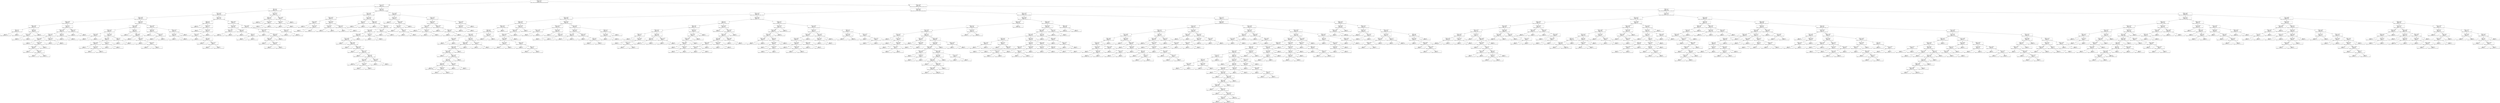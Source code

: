 digraph Tree {
node [shape=box] ;
0 [label="X[230] <= 0.002\ngini = 0.9\nsamples = 5000\nvalue = [500, 500, 500, 500, 500, 500, 500, 500, 500, 500]"] ;
1 [label="X[111] <= 0.08\ngini = 0.7\nsamples = 928\nvalue = [24, 78, 46, 23, 125, 42, 87, 8, 22, 473]"] ;
0 -> 1 [labeldistance=2.5, labelangle=45, headlabel="True"] ;
2 [label="X[67] <= 0.0\ngini = 0.838\nsamples = 373\nvalue = [24, 50, 44, 2, 101, 29, 70, 8, 6, 39]"] ;
1 -> 2 ;
3 [label="X[152] <= 0.297\ngini = 0.825\nsamples = 314\nvalue = [24, 44, 44, 2, 100, 29, 20, 8, 5, 38]"] ;
2 -> 3 ;
4 [label="X[149] <= 0.085\ngini = 0.739\nsamples = 206\nvalue = [24, 11, 42, 1, 90, 2, 20, 2, 4, 10]"] ;
3 -> 4 ;
5 [label="X[254] <= 0.006\ngini = 0.814\nsamples = 79\nvalue = [24, 9, 16, 0, 9, 1, 9, 0, 2, 9]"] ;
4 -> 5 ;
6 [label="X[286] <= 0.004\ngini = 0.439\nsamples = 33\nvalue = [24, 0, 1, 0, 5, 0, 3, 0, 0, 0]"] ;
5 -> 6 ;
7 [label="X[64] <= 0.0\ngini = 0.08\nsamples = 24\nvalue = [23, 0, 1, 0, 0, 0, 0, 0, 0, 0]"] ;
6 -> 7 ;
8 [label="gini = 0.0\nsamples = 23\nvalue = [23, 0, 0, 0, 0, 0, 0, 0, 0, 0]"] ;
7 -> 8 ;
9 [label="gini = 0.0\nsamples = 1\nvalue = [0, 0, 1, 0, 0, 0, 0, 0, 0, 0]"] ;
7 -> 9 ;
10 [label="X[325] <= 0.0\ngini = 0.568\nsamples = 9\nvalue = [1, 0, 0, 0, 5, 0, 3, 0, 0, 0]"] ;
6 -> 10 ;
11 [label="X[217] <= -0.002\ngini = 0.375\nsamples = 4\nvalue = [1, 0, 0, 0, 0, 0, 3, 0, 0, 0]"] ;
10 -> 11 ;
12 [label="gini = 0.0\nsamples = 3\nvalue = [0, 0, 0, 0, 0, 0, 3, 0, 0, 0]"] ;
11 -> 12 ;
13 [label="gini = 0.0\nsamples = 1\nvalue = [1, 0, 0, 0, 0, 0, 0, 0, 0, 0]"] ;
11 -> 13 ;
14 [label="gini = 0.0\nsamples = 5\nvalue = [0, 0, 0, 0, 5, 0, 0, 0, 0, 0]"] ;
10 -> 14 ;
15 [label="X[71] <= 0.32\ngini = 0.79\nsamples = 46\nvalue = [0, 9, 15, 0, 4, 1, 6, 0, 2, 9]"] ;
5 -> 15 ;
16 [label="X[228] <= 0.579\ngini = 0.722\nsamples = 36\nvalue = [0, 9, 15, 0, 4, 1, 6, 0, 1, 0]"] ;
15 -> 16 ;
17 [label="X[154] <= 0.001\ngini = 0.707\nsamples = 21\nvalue = [0, 9, 3, 0, 1, 1, 6, 0, 1, 0]"] ;
16 -> 17 ;
18 [label="X[311] <= -0.006\ngini = 0.645\nsamples = 11\nvalue = [0, 0, 2, 0, 1, 1, 6, 0, 1, 0]"] ;
17 -> 18 ;
19 [label="gini = 0.0\nsamples = 6\nvalue = [0, 0, 0, 0, 0, 0, 6, 0, 0, 0]"] ;
18 -> 19 ;
20 [label="X[276] <= -0.005\ngini = 0.72\nsamples = 5\nvalue = [0, 0, 2, 0, 1, 1, 0, 0, 1, 0]"] ;
18 -> 20 ;
21 [label="X[199] <= -0.021\ngini = 0.667\nsamples = 3\nvalue = [0, 0, 0, 0, 1, 1, 0, 0, 1, 0]"] ;
20 -> 21 ;
22 [label="gini = 0.0\nsamples = 1\nvalue = [0, 0, 0, 0, 1, 0, 0, 0, 0, 0]"] ;
21 -> 22 ;
23 [label="X[259] <= 0.001\ngini = 0.5\nsamples = 2\nvalue = [0, 0, 0, 0, 0, 1, 0, 0, 1, 0]"] ;
21 -> 23 ;
24 [label="gini = 0.0\nsamples = 1\nvalue = [0, 0, 0, 0, 0, 1, 0, 0, 0, 0]"] ;
23 -> 24 ;
25 [label="gini = 0.0\nsamples = 1\nvalue = [0, 0, 0, 0, 0, 0, 0, 0, 1, 0]"] ;
23 -> 25 ;
26 [label="gini = 0.0\nsamples = 2\nvalue = [0, 0, 2, 0, 0, 0, 0, 0, 0, 0]"] ;
20 -> 26 ;
27 [label="X[285] <= -0.019\ngini = 0.18\nsamples = 10\nvalue = [0, 9, 1, 0, 0, 0, 0, 0, 0, 0]"] ;
17 -> 27 ;
28 [label="gini = 0.0\nsamples = 1\nvalue = [0, 0, 1, 0, 0, 0, 0, 0, 0, 0]"] ;
27 -> 28 ;
29 [label="gini = 0.0\nsamples = 9\nvalue = [0, 9, 0, 0, 0, 0, 0, 0, 0, 0]"] ;
27 -> 29 ;
30 [label="X[328] <= 0.0\ngini = 0.32\nsamples = 15\nvalue = [0, 0, 12, 0, 3, 0, 0, 0, 0, 0]"] ;
16 -> 30 ;
31 [label="gini = 0.0\nsamples = 12\nvalue = [0, 0, 12, 0, 0, 0, 0, 0, 0, 0]"] ;
30 -> 31 ;
32 [label="gini = 0.0\nsamples = 3\nvalue = [0, 0, 0, 0, 3, 0, 0, 0, 0, 0]"] ;
30 -> 32 ;
33 [label="X[369] <= -0.001\ngini = 0.18\nsamples = 10\nvalue = [0, 0, 0, 0, 0, 0, 0, 0, 1, 9]"] ;
15 -> 33 ;
34 [label="gini = 0.0\nsamples = 9\nvalue = [0, 0, 0, 0, 0, 0, 0, 0, 0, 9]"] ;
33 -> 34 ;
35 [label="gini = 0.0\nsamples = 1\nvalue = [0, 0, 0, 0, 0, 0, 0, 0, 1, 0]"] ;
33 -> 35 ;
36 [label="X[252] <= 0.85\ngini = 0.543\nsamples = 127\nvalue = [0, 2, 26, 1, 81, 1, 11, 2, 2, 1]"] ;
4 -> 36 ;
37 [label="X[208] <= 0.965\ngini = 0.386\nsamples = 105\nvalue = [0, 0, 19, 0, 80, 1, 1, 2, 1, 1]"] ;
36 -> 37 ;
38 [label="X[135] <= -0.02\ngini = 0.205\nsamples = 81\nvalue = [0, 0, 5, 0, 72, 1, 1, 1, 0, 1]"] ;
37 -> 38 ;
39 [label="X[116] <= 0.206\ngini = 0.444\nsamples = 3\nvalue = [0, 0, 2, 0, 0, 0, 1, 0, 0, 0]"] ;
38 -> 39 ;
40 [label="gini = 0.0\nsamples = 1\nvalue = [0, 0, 0, 0, 0, 0, 1, 0, 0, 0]"] ;
39 -> 40 ;
41 [label="gini = 0.0\nsamples = 2\nvalue = [0, 0, 2, 0, 0, 0, 0, 0, 0, 0]"] ;
39 -> 41 ;
42 [label="X[173] <= 0.624\ngini = 0.146\nsamples = 78\nvalue = [0, 0, 3, 0, 72, 1, 0, 1, 0, 1]"] ;
38 -> 42 ;
43 [label="X[94] <= 1.023\ngini = 0.101\nsamples = 76\nvalue = [0, 0, 3, 0, 72, 0, 0, 0, 0, 1]"] ;
42 -> 43 ;
44 [label="X[146] <= -0.034\ngini = 0.053\nsamples = 74\nvalue = [0, 0, 2, 0, 72, 0, 0, 0, 0, 0]"] ;
43 -> 44 ;
45 [label="gini = 0.0\nsamples = 1\nvalue = [0, 0, 1, 0, 0, 0, 0, 0, 0, 0]"] ;
44 -> 45 ;
46 [label="X[177] <= -0.05\ngini = 0.027\nsamples = 73\nvalue = [0, 0, 1, 0, 72, 0, 0, 0, 0, 0]"] ;
44 -> 46 ;
47 [label="gini = 0.0\nsamples = 1\nvalue = [0, 0, 1, 0, 0, 0, 0, 0, 0, 0]"] ;
46 -> 47 ;
48 [label="gini = 0.0\nsamples = 72\nvalue = [0, 0, 0, 0, 72, 0, 0, 0, 0, 0]"] ;
46 -> 48 ;
49 [label="X[212] <= -0.01\ngini = 0.5\nsamples = 2\nvalue = [0, 0, 1, 0, 0, 0, 0, 0, 0, 1]"] ;
43 -> 49 ;
50 [label="gini = 0.0\nsamples = 1\nvalue = [0, 0, 1, 0, 0, 0, 0, 0, 0, 0]"] ;
49 -> 50 ;
51 [label="gini = 0.0\nsamples = 1\nvalue = [0, 0, 0, 0, 0, 0, 0, 0, 0, 1]"] ;
49 -> 51 ;
52 [label="X[180] <= 0.0\ngini = 0.5\nsamples = 2\nvalue = [0, 0, 0, 0, 0, 1, 0, 1, 0, 0]"] ;
42 -> 52 ;
53 [label="gini = 0.0\nsamples = 1\nvalue = [0, 0, 0, 0, 0, 0, 0, 1, 0, 0]"] ;
52 -> 53 ;
54 [label="gini = 0.0\nsamples = 1\nvalue = [0, 0, 0, 0, 0, 1, 0, 0, 0, 0]"] ;
52 -> 54 ;
55 [label="X[264] <= 0.11\ngini = 0.545\nsamples = 24\nvalue = [0, 0, 14, 0, 8, 0, 0, 1, 1, 0]"] ;
37 -> 55 ;
56 [label="gini = 0.0\nsamples = 11\nvalue = [0, 0, 11, 0, 0, 0, 0, 0, 0, 0]"] ;
55 -> 56 ;
57 [label="X[246] <= 0.289\ngini = 0.556\nsamples = 13\nvalue = [0, 0, 3, 0, 8, 0, 0, 1, 1, 0]"] ;
55 -> 57 ;
58 [label="gini = 0.0\nsamples = 8\nvalue = [0, 0, 0, 0, 8, 0, 0, 0, 0, 0]"] ;
57 -> 58 ;
59 [label="X[198] <= -0.015\ngini = 0.56\nsamples = 5\nvalue = [0, 0, 3, 0, 0, 0, 0, 1, 1, 0]"] ;
57 -> 59 ;
60 [label="gini = 0.0\nsamples = 3\nvalue = [0, 0, 3, 0, 0, 0, 0, 0, 0, 0]"] ;
59 -> 60 ;
61 [label="X[145] <= 0.297\ngini = 0.5\nsamples = 2\nvalue = [0, 0, 0, 0, 0, 0, 0, 1, 1, 0]"] ;
59 -> 61 ;
62 [label="gini = 0.0\nsamples = 1\nvalue = [0, 0, 0, 0, 0, 0, 0, 1, 0, 0]"] ;
61 -> 62 ;
63 [label="gini = 0.0\nsamples = 1\nvalue = [0, 0, 0, 0, 0, 0, 0, 0, 1, 0]"] ;
61 -> 63 ;
64 [label="X[244] <= 0.036\ngini = 0.678\nsamples = 22\nvalue = [0, 2, 7, 1, 1, 0, 10, 0, 1, 0]"] ;
36 -> 64 ;
65 [label="X[150] <= 0.39\ngini = 0.292\nsamples = 12\nvalue = [0, 0, 0, 1, 0, 0, 10, 0, 1, 0]"] ;
64 -> 65 ;
66 [label="gini = 0.0\nsamples = 10\nvalue = [0, 0, 0, 0, 0, 0, 10, 0, 0, 0]"] ;
65 -> 66 ;
67 [label="X[213] <= 0.283\ngini = 0.5\nsamples = 2\nvalue = [0, 0, 0, 1, 0, 0, 0, 0, 1, 0]"] ;
65 -> 67 ;
68 [label="gini = 0.0\nsamples = 1\nvalue = [0, 0, 0, 0, 0, 0, 0, 0, 1, 0]"] ;
67 -> 68 ;
69 [label="gini = 0.0\nsamples = 1\nvalue = [0, 0, 0, 1, 0, 0, 0, 0, 0, 0]"] ;
67 -> 69 ;
70 [label="X[293] <= -0.013\ngini = 0.46\nsamples = 10\nvalue = [0, 2, 7, 0, 1, 0, 0, 0, 0, 0]"] ;
64 -> 70 ;
71 [label="X[137] <= 0.03\ngini = 0.444\nsamples = 3\nvalue = [0, 2, 0, 0, 1, 0, 0, 0, 0, 0]"] ;
70 -> 71 ;
72 [label="gini = 0.0\nsamples = 1\nvalue = [0, 0, 0, 0, 1, 0, 0, 0, 0, 0]"] ;
71 -> 72 ;
73 [label="gini = 0.0\nsamples = 2\nvalue = [0, 2, 0, 0, 0, 0, 0, 0, 0, 0]"] ;
71 -> 73 ;
74 [label="gini = 0.0\nsamples = 7\nvalue = [0, 0, 7, 0, 0, 0, 0, 0, 0, 0]"] ;
70 -> 74 ;
75 [label="X[149] <= 0.011\ngini = 0.765\nsamples = 108\nvalue = [0, 33, 2, 1, 10, 27, 0, 6, 1, 28]"] ;
3 -> 75 ;
76 [label="X[168] <= 0.0\ngini = 0.343\nsamples = 36\nvalue = [0, 29, 1, 0, 1, 2, 0, 1, 0, 2]"] ;
75 -> 76 ;
77 [label="gini = 0.0\nsamples = 25\nvalue = [0, 25, 0, 0, 0, 0, 0, 0, 0, 0]"] ;
76 -> 77 ;
78 [label="X[196] <= 0.184\ngini = 0.777\nsamples = 11\nvalue = [0, 4, 1, 0, 1, 2, 0, 1, 0, 2]"] ;
76 -> 78 ;
79 [label="gini = 0.0\nsamples = 4\nvalue = [0, 4, 0, 0, 0, 0, 0, 0, 0, 0]"] ;
78 -> 79 ;
80 [label="X[306] <= 0.425\ngini = 0.776\nsamples = 7\nvalue = [0, 0, 1, 0, 1, 2, 0, 1, 0, 2]"] ;
78 -> 80 ;
81 [label="X[261] <= -0.003\ngini = 0.72\nsamples = 5\nvalue = [0, 0, 1, 0, 1, 2, 0, 1, 0, 0]"] ;
80 -> 81 ;
82 [label="gini = 0.0\nsamples = 2\nvalue = [0, 0, 0, 0, 0, 2, 0, 0, 0, 0]"] ;
81 -> 82 ;
83 [label="X[75] <= -0.0\ngini = 0.667\nsamples = 3\nvalue = [0, 0, 1, 0, 1, 0, 0, 1, 0, 0]"] ;
81 -> 83 ;
84 [label="gini = 0.0\nsamples = 1\nvalue = [0, 0, 1, 0, 0, 0, 0, 0, 0, 0]"] ;
83 -> 84 ;
85 [label="X[255] <= -0.021\ngini = 0.5\nsamples = 2\nvalue = [0, 0, 0, 0, 1, 0, 0, 1, 0, 0]"] ;
83 -> 85 ;
86 [label="gini = 0.0\nsamples = 1\nvalue = [0, 0, 0, 0, 0, 0, 0, 1, 0, 0]"] ;
85 -> 86 ;
87 [label="gini = 0.0\nsamples = 1\nvalue = [0, 0, 0, 0, 1, 0, 0, 0, 0, 0]"] ;
85 -> 87 ;
88 [label="gini = 0.0\nsamples = 2\nvalue = [0, 0, 0, 0, 0, 0, 0, 0, 0, 2]"] ;
80 -> 88 ;
89 [label="X[266] <= 0.004\ngini = 0.725\nsamples = 72\nvalue = [0, 4, 1, 1, 9, 25, 0, 5, 1, 26]"] ;
75 -> 89 ;
90 [label="X[217] <= 0.055\ngini = 0.339\nsamples = 31\nvalue = [0, 2, 0, 1, 2, 25, 0, 1, 0, 0]"] ;
89 -> 90 ;
91 [label="X[353] <= 0.326\ngini = 0.137\nsamples = 27\nvalue = [0, 2, 0, 0, 0, 25, 0, 0, 0, 0]"] ;
90 -> 91 ;
92 [label="gini = 0.0\nsamples = 25\nvalue = [0, 0, 0, 0, 0, 25, 0, 0, 0, 0]"] ;
91 -> 92 ;
93 [label="gini = 0.0\nsamples = 2\nvalue = [0, 2, 0, 0, 0, 0, 0, 0, 0, 0]"] ;
91 -> 93 ;
94 [label="X[308] <= 0.157\ngini = 0.625\nsamples = 4\nvalue = [0, 0, 0, 1, 2, 0, 0, 1, 0, 0]"] ;
90 -> 94 ;
95 [label="gini = 0.0\nsamples = 2\nvalue = [0, 0, 0, 0, 2, 0, 0, 0, 0, 0]"] ;
94 -> 95 ;
96 [label="X[312] <= 0.0\ngini = 0.5\nsamples = 2\nvalue = [0, 0, 0, 1, 0, 0, 0, 1, 0, 0]"] ;
94 -> 96 ;
97 [label="gini = 0.0\nsamples = 1\nvalue = [0, 0, 0, 0, 0, 0, 0, 1, 0, 0]"] ;
96 -> 97 ;
98 [label="gini = 0.0\nsamples = 1\nvalue = [0, 0, 0, 1, 0, 0, 0, 0, 0, 0]"] ;
96 -> 98 ;
99 [label="X[271] <= 0.337\ngini = 0.556\nsamples = 41\nvalue = [0, 2, 1, 0, 7, 0, 0, 4, 1, 26]"] ;
89 -> 99 ;
100 [label="X[154] <= 0.389\ngini = 0.711\nsamples = 16\nvalue = [0, 2, 0, 0, 7, 0, 0, 4, 1, 2]"] ;
99 -> 100 ;
101 [label="gini = 0.0\nsamples = 7\nvalue = [0, 0, 0, 0, 7, 0, 0, 0, 0, 0]"] ;
100 -> 101 ;
102 [label="X[190] <= 0.579\ngini = 0.691\nsamples = 9\nvalue = [0, 2, 0, 0, 0, 0, 0, 4, 1, 2]"] ;
100 -> 102 ;
103 [label="X[264] <= 0.208\ngini = 0.64\nsamples = 5\nvalue = [0, 2, 0, 0, 0, 0, 0, 0, 1, 2]"] ;
102 -> 103 ;
104 [label="gini = 0.0\nsamples = 2\nvalue = [0, 0, 0, 0, 0, 0, 0, 0, 0, 2]"] ;
103 -> 104 ;
105 [label="X[270] <= 0.168\ngini = 0.444\nsamples = 3\nvalue = [0, 2, 0, 0, 0, 0, 0, 0, 1, 0]"] ;
103 -> 105 ;
106 [label="gini = 0.0\nsamples = 2\nvalue = [0, 2, 0, 0, 0, 0, 0, 0, 0, 0]"] ;
105 -> 106 ;
107 [label="gini = 0.0\nsamples = 1\nvalue = [0, 0, 0, 0, 0, 0, 0, 0, 1, 0]"] ;
105 -> 107 ;
108 [label="gini = 0.0\nsamples = 4\nvalue = [0, 0, 0, 0, 0, 0, 0, 4, 0, 0]"] ;
102 -> 108 ;
109 [label="X[353] <= -0.009\ngini = 0.077\nsamples = 25\nvalue = [0, 0, 1, 0, 0, 0, 0, 0, 0, 24]"] ;
99 -> 109 ;
110 [label="gini = 0.0\nsamples = 1\nvalue = [0, 0, 1, 0, 0, 0, 0, 0, 0, 0]"] ;
109 -> 110 ;
111 [label="gini = 0.0\nsamples = 24\nvalue = [0, 0, 0, 0, 0, 0, 0, 0, 0, 24]"] ;
109 -> 111 ;
112 [label="X[314] <= 0.308\ngini = 0.271\nsamples = 59\nvalue = [0, 6, 0, 0, 1, 0, 50, 0, 1, 1]"] ;
2 -> 112 ;
113 [label="X[262] <= 0.0\ngini = 0.075\nsamples = 52\nvalue = [0, 1, 0, 0, 0, 0, 50, 0, 1, 0]"] ;
112 -> 113 ;
114 [label="gini = 0.0\nsamples = 50\nvalue = [0, 0, 0, 0, 0, 0, 50, 0, 0, 0]"] ;
113 -> 114 ;
115 [label="X[311] <= 0.304\ngini = 0.5\nsamples = 2\nvalue = [0, 1, 0, 0, 0, 0, 0, 0, 1, 0]"] ;
113 -> 115 ;
116 [label="gini = 0.0\nsamples = 1\nvalue = [0, 1, 0, 0, 0, 0, 0, 0, 0, 0]"] ;
115 -> 116 ;
117 [label="gini = 0.0\nsamples = 1\nvalue = [0, 0, 0, 0, 0, 0, 0, 0, 1, 0]"] ;
115 -> 117 ;
118 [label="X[291] <= -0.003\ngini = 0.449\nsamples = 7\nvalue = [0, 5, 0, 0, 1, 0, 0, 0, 0, 1]"] ;
112 -> 118 ;
119 [label="X[223] <= 0.015\ngini = 0.5\nsamples = 2\nvalue = [0, 0, 0, 0, 1, 0, 0, 0, 0, 1]"] ;
118 -> 119 ;
120 [label="gini = 0.0\nsamples = 1\nvalue = [0, 0, 0, 0, 1, 0, 0, 0, 0, 0]"] ;
119 -> 120 ;
121 [label="gini = 0.0\nsamples = 1\nvalue = [0, 0, 0, 0, 0, 0, 0, 0, 0, 1]"] ;
119 -> 121 ;
122 [label="gini = 0.0\nsamples = 5\nvalue = [0, 5, 0, 0, 0, 0, 0, 0, 0, 0]"] ;
118 -> 122 ;
123 [label="X[192] <= 0.211\ngini = 0.38\nsamples = 555\nvalue = [0, 28, 2, 21, 24, 13, 17, 0, 16, 434]"] ;
1 -> 123 ;
124 [label="X[135] <= 0.001\ngini = 0.165\nsamples = 470\nvalue = [0, 3, 0, 2, 9, 6, 17, 0, 4, 429]"] ;
123 -> 124 ;
125 [label="X[135] <= -0.001\ngini = 0.651\nsamples = 34\nvalue = [0, 0, 0, 1, 1, 2, 17, 0, 3, 10]"] ;
124 -> 125 ;
126 [label="X[212] <= 0.055\ngini = 0.379\nsamples = 13\nvalue = [0, 0, 0, 0, 0, 2, 0, 0, 1, 10]"] ;
125 -> 126 ;
127 [label="gini = 0.0\nsamples = 10\nvalue = [0, 0, 0, 0, 0, 0, 0, 0, 0, 10]"] ;
126 -> 127 ;
128 [label="X[86] <= -0.006\ngini = 0.444\nsamples = 3\nvalue = [0, 0, 0, 0, 0, 2, 0, 0, 1, 0]"] ;
126 -> 128 ;
129 [label="gini = 0.0\nsamples = 1\nvalue = [0, 0, 0, 0, 0, 0, 0, 0, 1, 0]"] ;
128 -> 129 ;
130 [label="gini = 0.0\nsamples = 2\nvalue = [0, 0, 0, 0, 0, 2, 0, 0, 0, 0]"] ;
128 -> 130 ;
131 [label="X[187] <= 0.064\ngini = 0.331\nsamples = 21\nvalue = [0, 0, 0, 1, 1, 0, 17, 0, 2, 0]"] ;
125 -> 131 ;
132 [label="X[123] <= -0.001\ngini = 0.444\nsamples = 3\nvalue = [0, 0, 0, 1, 0, 0, 0, 0, 2, 0]"] ;
131 -> 132 ;
133 [label="gini = 0.0\nsamples = 2\nvalue = [0, 0, 0, 0, 0, 0, 0, 0, 2, 0]"] ;
132 -> 133 ;
134 [label="gini = 0.0\nsamples = 1\nvalue = [0, 0, 0, 1, 0, 0, 0, 0, 0, 0]"] ;
132 -> 134 ;
135 [label="X[316] <= -0.014\ngini = 0.105\nsamples = 18\nvalue = [0, 0, 0, 0, 1, 0, 17, 0, 0, 0]"] ;
131 -> 135 ;
136 [label="gini = 0.0\nsamples = 1\nvalue = [0, 0, 0, 0, 1, 0, 0, 0, 0, 0]"] ;
135 -> 136 ;
137 [label="gini = 0.0\nsamples = 17\nvalue = [0, 0, 0, 0, 0, 0, 17, 0, 0, 0]"] ;
135 -> 137 ;
138 [label="X[112] <= -0.022\ngini = 0.076\nsamples = 436\nvalue = [0, 3, 0, 1, 8, 4, 0, 0, 1, 419]"] ;
124 -> 138 ;
139 [label="X[53] <= 0.11\ngini = 0.32\nsamples = 5\nvalue = [0, 0, 0, 0, 4, 0, 0, 0, 0, 1]"] ;
138 -> 139 ;
140 [label="gini = 0.0\nsamples = 4\nvalue = [0, 0, 0, 0, 4, 0, 0, 0, 0, 0]"] ;
139 -> 140 ;
141 [label="gini = 0.0\nsamples = 1\nvalue = [0, 0, 0, 0, 0, 0, 0, 0, 0, 1]"] ;
139 -> 141 ;
142 [label="X[196] <= -0.04\ngini = 0.059\nsamples = 431\nvalue = [0, 3, 0, 1, 4, 4, 0, 0, 1, 418]"] ;
138 -> 142 ;
143 [label="gini = 0.0\nsamples = 2\nvalue = [0, 0, 0, 0, 0, 2, 0, 0, 0, 0]"] ;
142 -> 143 ;
144 [label="X[302] <= 0.415\ngini = 0.05\nsamples = 429\nvalue = [0, 3, 0, 1, 4, 2, 0, 0, 1, 418]"] ;
142 -> 144 ;
145 [label="X[101] <= 0.001\ngini = 0.042\nsamples = 427\nvalue = [0, 2, 0, 0, 4, 2, 0, 0, 1, 418]"] ;
144 -> 145 ;
146 [label="X[201] <= 0.098\ngini = 0.033\nsamples = 425\nvalue = [0, 1, 0, 0, 4, 1, 0, 0, 1, 418]"] ;
145 -> 146 ;
147 [label="X[217] <= -0.051\ngini = 0.028\nsamples = 424\nvalue = [0, 0, 0, 0, 4, 1, 0, 0, 1, 418]"] ;
146 -> 147 ;
148 [label="gini = 0.0\nsamples = 1\nvalue = [0, 0, 0, 0, 0, 1, 0, 0, 0, 0]"] ;
147 -> 148 ;
149 [label="X[68] <= -0.043\ngini = 0.023\nsamples = 423\nvalue = [0, 0, 0, 0, 4, 0, 0, 0, 1, 418]"] ;
147 -> 149 ;
150 [label="gini = 0.0\nsamples = 1\nvalue = [0, 0, 0, 0, 1, 0, 0, 0, 0, 0]"] ;
149 -> 150 ;
151 [label="X[384] <= -0.009\ngini = 0.019\nsamples = 422\nvalue = [0, 0, 0, 0, 3, 0, 0, 0, 1, 418]"] ;
149 -> 151 ;
152 [label="gini = 0.0\nsamples = 1\nvalue = [0, 0, 0, 0, 1, 0, 0, 0, 0, 0]"] ;
151 -> 152 ;
153 [label="X[166] <= -0.055\ngini = 0.014\nsamples = 421\nvalue = [0, 0, 0, 0, 2, 0, 0, 0, 1, 418]"] ;
151 -> 153 ;
154 [label="gini = 0.0\nsamples = 1\nvalue = [0, 0, 0, 0, 1, 0, 0, 0, 0, 0]"] ;
153 -> 154 ;
155 [label="X[198] <= 0.0\ngini = 0.009\nsamples = 420\nvalue = [0, 0, 0, 0, 1, 0, 0, 0, 1, 418]"] ;
153 -> 155 ;
156 [label="X[227] <= 1.031\ngini = 0.005\nsamples = 417\nvalue = [0, 0, 0, 0, 1, 0, 0, 0, 0, 416]"] ;
155 -> 156 ;
157 [label="gini = 0.0\nsamples = 413\nvalue = [0, 0, 0, 0, 0, 0, 0, 0, 0, 413]"] ;
156 -> 157 ;
158 [label="X[147] <= 0.723\ngini = 0.375\nsamples = 4\nvalue = [0, 0, 0, 0, 1, 0, 0, 0, 0, 3]"] ;
156 -> 158 ;
159 [label="gini = 0.0\nsamples = 3\nvalue = [0, 0, 0, 0, 0, 0, 0, 0, 0, 3]"] ;
158 -> 159 ;
160 [label="gini = 0.0\nsamples = 1\nvalue = [0, 0, 0, 0, 1, 0, 0, 0, 0, 0]"] ;
158 -> 160 ;
161 [label="X[245] <= 0.486\ngini = 0.444\nsamples = 3\nvalue = [0, 0, 0, 0, 0, 0, 0, 0, 1, 2]"] ;
155 -> 161 ;
162 [label="gini = 0.0\nsamples = 1\nvalue = [0, 0, 0, 0, 0, 0, 0, 0, 1, 0]"] ;
161 -> 162 ;
163 [label="gini = 0.0\nsamples = 2\nvalue = [0, 0, 0, 0, 0, 0, 0, 0, 0, 2]"] ;
161 -> 163 ;
164 [label="gini = 0.0\nsamples = 1\nvalue = [0, 1, 0, 0, 0, 0, 0, 0, 0, 0]"] ;
146 -> 164 ;
165 [label="X[86] <= -0.016\ngini = 0.5\nsamples = 2\nvalue = [0, 1, 0, 0, 0, 1, 0, 0, 0, 0]"] ;
145 -> 165 ;
166 [label="gini = 0.0\nsamples = 1\nvalue = [0, 0, 0, 0, 0, 1, 0, 0, 0, 0]"] ;
165 -> 166 ;
167 [label="gini = 0.0\nsamples = 1\nvalue = [0, 1, 0, 0, 0, 0, 0, 0, 0, 0]"] ;
165 -> 167 ;
168 [label="X[331] <= -0.0\ngini = 0.5\nsamples = 2\nvalue = [0, 1, 0, 1, 0, 0, 0, 0, 0, 0]"] ;
144 -> 168 ;
169 [label="gini = 0.0\nsamples = 1\nvalue = [0, 1, 0, 0, 0, 0, 0, 0, 0, 0]"] ;
168 -> 169 ;
170 [label="gini = 0.0\nsamples = 1\nvalue = [0, 0, 0, 1, 0, 0, 0, 0, 0, 0]"] ;
168 -> 170 ;
171 [label="X[271] <= 0.052\ngini = 0.802\nsamples = 85\nvalue = [0, 25, 2, 19, 15, 7, 0, 0, 12, 5]"] ;
123 -> 171 ;
172 [label="X[132] <= 0.794\ngini = 0.479\nsamples = 22\nvalue = [0, 1, 1, 0, 15, 5, 0, 0, 0, 0]"] ;
171 -> 172 ;
173 [label="gini = 0.0\nsamples = 14\nvalue = [0, 0, 0, 0, 14, 0, 0, 0, 0, 0]"] ;
172 -> 173 ;
174 [label="X[116] <= -0.004\ngini = 0.562\nsamples = 8\nvalue = [0, 1, 1, 0, 1, 5, 0, 0, 0, 0]"] ;
172 -> 174 ;
175 [label="X[135] <= 0.125\ngini = 0.667\nsamples = 3\nvalue = [0, 1, 1, 0, 1, 0, 0, 0, 0, 0]"] ;
174 -> 175 ;
176 [label="gini = 0.0\nsamples = 1\nvalue = [0, 0, 0, 0, 1, 0, 0, 0, 0, 0]"] ;
175 -> 176 ;
177 [label="X[86] <= 0.197\ngini = 0.5\nsamples = 2\nvalue = [0, 1, 1, 0, 0, 0, 0, 0, 0, 0]"] ;
175 -> 177 ;
178 [label="gini = 0.0\nsamples = 1\nvalue = [0, 0, 1, 0, 0, 0, 0, 0, 0, 0]"] ;
177 -> 178 ;
179 [label="gini = 0.0\nsamples = 1\nvalue = [0, 1, 0, 0, 0, 0, 0, 0, 0, 0]"] ;
177 -> 179 ;
180 [label="gini = 0.0\nsamples = 5\nvalue = [0, 0, 0, 0, 0, 5, 0, 0, 0, 0]"] ;
174 -> 180 ;
181 [label="X[135] <= 0.022\ngini = 0.72\nsamples = 63\nvalue = [0, 24, 1, 19, 0, 2, 0, 0, 12, 5]"] ;
171 -> 181 ;
182 [label="X[205] <= 0.448\ngini = 0.617\nsamples = 37\nvalue = [0, 4, 0, 19, 0, 2, 0, 0, 12, 0]"] ;
181 -> 182 ;
183 [label="X[224] <= 0.659\ngini = 0.177\nsamples = 21\nvalue = [0, 1, 0, 19, 0, 0, 0, 0, 1, 0]"] ;
182 -> 183 ;
184 [label="gini = 0.0\nsamples = 19\nvalue = [0, 0, 0, 19, 0, 0, 0, 0, 0, 0]"] ;
183 -> 184 ;
185 [label="X[263] <= -0.015\ngini = 0.5\nsamples = 2\nvalue = [0, 1, 0, 0, 0, 0, 0, 0, 1, 0]"] ;
183 -> 185 ;
186 [label="gini = 0.0\nsamples = 1\nvalue = [0, 0, 0, 0, 0, 0, 0, 0, 1, 0]"] ;
185 -> 186 ;
187 [label="gini = 0.0\nsamples = 1\nvalue = [0, 1, 0, 0, 0, 0, 0, 0, 0, 0]"] ;
185 -> 187 ;
188 [label="X[168] <= 0.039\ngini = 0.477\nsamples = 16\nvalue = [0, 3, 0, 0, 0, 2, 0, 0, 11, 0]"] ;
182 -> 188 ;
189 [label="gini = 0.0\nsamples = 11\nvalue = [0, 0, 0, 0, 0, 0, 0, 0, 11, 0]"] ;
188 -> 189 ;
190 [label="X[166] <= 0.39\ngini = 0.48\nsamples = 5\nvalue = [0, 3, 0, 0, 0, 2, 0, 0, 0, 0]"] ;
188 -> 190 ;
191 [label="gini = 0.0\nsamples = 3\nvalue = [0, 3, 0, 0, 0, 0, 0, 0, 0, 0]"] ;
190 -> 191 ;
192 [label="gini = 0.0\nsamples = 2\nvalue = [0, 0, 0, 0, 0, 2, 0, 0, 0, 0]"] ;
190 -> 192 ;
193 [label="X[129] <= 0.656\ngini = 0.37\nsamples = 26\nvalue = [0, 20, 1, 0, 0, 0, 0, 0, 0, 5]"] ;
181 -> 193 ;
194 [label="X[196] <= 0.954\ngini = 0.091\nsamples = 21\nvalue = [0, 20, 1, 0, 0, 0, 0, 0, 0, 0]"] ;
193 -> 194 ;
195 [label="gini = 0.0\nsamples = 20\nvalue = [0, 20, 0, 0, 0, 0, 0, 0, 0, 0]"] ;
194 -> 195 ;
196 [label="gini = 0.0\nsamples = 1\nvalue = [0, 0, 1, 0, 0, 0, 0, 0, 0, 0]"] ;
194 -> 196 ;
197 [label="gini = 0.0\nsamples = 5\nvalue = [0, 0, 0, 0, 0, 0, 0, 0, 0, 5]"] ;
193 -> 197 ;
198 [label="X[223] <= 0.005\ngini = 0.89\nsamples = 4072\nvalue = [476, 422, 454, 477, 375, 458, 413, 492, 478, 27]"] ;
0 -> 198 [labeldistance=2.5, labelangle=-45, headlabel="False"] ;
199 [label="X[150] <= 0.035\ngini = 0.845\nsamples = 2082\nvalue = [207, 84, 111, 417, 218, 87, 406, 89, 458, 5]"] ;
198 -> 199 ;
200 [label="X[190] <= 0.078\ngini = 0.732\nsamples = 804\nvalue = [202, 42, 44, 25, 24, 21, 349, 27, 69, 1]"] ;
199 -> 200 ;
201 [label="X[132] <= 0.004\ngini = 0.429\nsamples = 438\nvalue = [5, 16, 12, 21, 7, 10, 327, 0, 39, 1]"] ;
200 -> 201 ;
202 [label="X[209] <= 0.546\ngini = 0.212\nsamples = 352\nvalue = [5, 8, 11, 1, 4, 0, 312, 0, 11, 0]"] ;
201 -> 202 ;
203 [label="X[352] <= 0.212\ngini = 0.108\nsamples = 322\nvalue = [2, 7, 4, 1, 0, 0, 304, 0, 4, 0]"] ;
202 -> 203 ;
204 [label="X[102] <= 0.0\ngini = 0.086\nsamples = 318\nvalue = [2, 3, 4, 1, 0, 0, 304, 0, 4, 0]"] ;
203 -> 204 ;
205 [label="X[250] <= 0.024\ngini = 0.068\nsamples = 315\nvalue = [2, 1, 4, 0, 0, 0, 304, 0, 4, 0]"] ;
204 -> 205 ;
206 [label="X[219] <= -0.002\ngini = 0.444\nsamples = 3\nvalue = [2, 0, 0, 0, 0, 0, 0, 0, 1, 0]"] ;
205 -> 206 ;
207 [label="gini = 0.0\nsamples = 1\nvalue = [0, 0, 0, 0, 0, 0, 0, 0, 1, 0]"] ;
206 -> 207 ;
208 [label="gini = 0.0\nsamples = 2\nvalue = [2, 0, 0, 0, 0, 0, 0, 0, 0, 0]"] ;
206 -> 208 ;
209 [label="X[297] <= 0.38\ngini = 0.05\nsamples = 312\nvalue = [0, 1, 4, 0, 0, 0, 304, 0, 3, 0]"] ;
205 -> 209 ;
210 [label="X[236] <= 1.062\ngini = 0.038\nsamples = 310\nvalue = [0, 0, 3, 0, 0, 0, 304, 0, 3, 0]"] ;
209 -> 210 ;
211 [label="X[149] <= 0.833\ngini = 0.032\nsamples = 309\nvalue = [0, 0, 3, 0, 0, 0, 304, 0, 2, 0]"] ;
210 -> 211 ;
212 [label="X[214] <= -0.052\ngini = 0.026\nsamples = 308\nvalue = [0, 0, 3, 0, 0, 0, 304, 0, 1, 0]"] ;
211 -> 212 ;
213 [label="gini = 0.0\nsamples = 1\nvalue = [0, 0, 1, 0, 0, 0, 0, 0, 0, 0]"] ;
212 -> 213 ;
214 [label="X[165] <= 1.052\ngini = 0.019\nsamples = 307\nvalue = [0, 0, 2, 0, 0, 0, 304, 0, 1, 0]"] ;
212 -> 214 ;
215 [label="X[123] <= 0.0\ngini = 0.013\nsamples = 306\nvalue = [0, 0, 1, 0, 0, 0, 304, 0, 1, 0]"] ;
214 -> 215 ;
216 [label="X[103] <= 0.0\ngini = 0.007\nsamples = 301\nvalue = [0, 0, 1, 0, 0, 0, 300, 0, 0, 0]"] ;
215 -> 216 ;
217 [label="gini = 0.0\nsamples = 296\nvalue = [0, 0, 0, 0, 0, 0, 296, 0, 0, 0]"] ;
216 -> 217 ;
218 [label="X[246] <= 0.741\ngini = 0.32\nsamples = 5\nvalue = [0, 0, 1, 0, 0, 0, 4, 0, 0, 0]"] ;
216 -> 218 ;
219 [label="gini = 0.0\nsamples = 1\nvalue = [0, 0, 1, 0, 0, 0, 0, 0, 0, 0]"] ;
218 -> 219 ;
220 [label="gini = 0.0\nsamples = 4\nvalue = [0, 0, 0, 0, 0, 0, 4, 0, 0, 0]"] ;
218 -> 220 ;
221 [label="X[167] <= 0.57\ngini = 0.32\nsamples = 5\nvalue = [0, 0, 0, 0, 0, 0, 4, 0, 1, 0]"] ;
215 -> 221 ;
222 [label="gini = 0.0\nsamples = 4\nvalue = [0, 0, 0, 0, 0, 0, 4, 0, 0, 0]"] ;
221 -> 222 ;
223 [label="gini = 0.0\nsamples = 1\nvalue = [0, 0, 0, 0, 0, 0, 0, 0, 1, 0]"] ;
221 -> 223 ;
224 [label="gini = 0.0\nsamples = 1\nvalue = [0, 0, 1, 0, 0, 0, 0, 0, 0, 0]"] ;
214 -> 224 ;
225 [label="gini = 0.0\nsamples = 1\nvalue = [0, 0, 0, 0, 0, 0, 0, 0, 1, 0]"] ;
211 -> 225 ;
226 [label="gini = 0.0\nsamples = 1\nvalue = [0, 0, 0, 0, 0, 0, 0, 0, 1, 0]"] ;
210 -> 226 ;
227 [label="X[271] <= -0.019\ngini = 0.5\nsamples = 2\nvalue = [0, 1, 1, 0, 0, 0, 0, 0, 0, 0]"] ;
209 -> 227 ;
228 [label="gini = 0.0\nsamples = 1\nvalue = [0, 0, 1, 0, 0, 0, 0, 0, 0, 0]"] ;
227 -> 228 ;
229 [label="gini = 0.0\nsamples = 1\nvalue = [0, 1, 0, 0, 0, 0, 0, 0, 0, 0]"] ;
227 -> 229 ;
230 [label="X[257] <= 0.424\ngini = 0.444\nsamples = 3\nvalue = [0, 2, 0, 1, 0, 0, 0, 0, 0, 0]"] ;
204 -> 230 ;
231 [label="gini = 0.0\nsamples = 2\nvalue = [0, 2, 0, 0, 0, 0, 0, 0, 0, 0]"] ;
230 -> 231 ;
232 [label="gini = 0.0\nsamples = 1\nvalue = [0, 0, 0, 1, 0, 0, 0, 0, 0, 0]"] ;
230 -> 232 ;
233 [label="gini = 0.0\nsamples = 4\nvalue = [0, 4, 0, 0, 0, 0, 0, 0, 0, 0]"] ;
203 -> 233 ;
234 [label="X[218] <= 0.086\ngini = 0.791\nsamples = 30\nvalue = [3, 1, 7, 0, 4, 0, 8, 0, 7, 0]"] ;
202 -> 234 ;
235 [label="X[125] <= 0.479\ngini = 0.764\nsamples = 23\nvalue = [3, 1, 7, 0, 4, 0, 1, 0, 7, 0]"] ;
234 -> 235 ;
236 [label="X[325] <= 0.205\ngini = 0.734\nsamples = 17\nvalue = [3, 1, 1, 0, 4, 0, 1, 0, 7, 0]"] ;
235 -> 236 ;
237 [label="X[207] <= 0.946\ngini = 0.639\nsamples = 13\nvalue = [3, 1, 1, 0, 0, 0, 1, 0, 7, 0]"] ;
236 -> 237 ;
238 [label="X[91] <= -0.002\ngini = 0.219\nsamples = 8\nvalue = [0, 0, 1, 0, 0, 0, 0, 0, 7, 0]"] ;
237 -> 238 ;
239 [label="gini = 0.0\nsamples = 1\nvalue = [0, 0, 1, 0, 0, 0, 0, 0, 0, 0]"] ;
238 -> 239 ;
240 [label="gini = 0.0\nsamples = 7\nvalue = [0, 0, 0, 0, 0, 0, 0, 0, 7, 0]"] ;
238 -> 240 ;
241 [label="X[254] <= 0.08\ngini = 0.56\nsamples = 5\nvalue = [3, 1, 0, 0, 0, 0, 1, 0, 0, 0]"] ;
237 -> 241 ;
242 [label="gini = 0.0\nsamples = 3\nvalue = [3, 0, 0, 0, 0, 0, 0, 0, 0, 0]"] ;
241 -> 242 ;
243 [label="X[65] <= -0.01\ngini = 0.5\nsamples = 2\nvalue = [0, 1, 0, 0, 0, 0, 1, 0, 0, 0]"] ;
241 -> 243 ;
244 [label="gini = 0.0\nsamples = 1\nvalue = [0, 1, 0, 0, 0, 0, 0, 0, 0, 0]"] ;
243 -> 244 ;
245 [label="gini = 0.0\nsamples = 1\nvalue = [0, 0, 0, 0, 0, 0, 1, 0, 0, 0]"] ;
243 -> 245 ;
246 [label="gini = 0.0\nsamples = 4\nvalue = [0, 0, 0, 0, 4, 0, 0, 0, 0, 0]"] ;
236 -> 246 ;
247 [label="gini = 0.0\nsamples = 6\nvalue = [0, 0, 6, 0, 0, 0, 0, 0, 0, 0]"] ;
235 -> 247 ;
248 [label="gini = 0.0\nsamples = 7\nvalue = [0, 0, 0, 0, 0, 0, 7, 0, 0, 0]"] ;
234 -> 248 ;
249 [label="X[225] <= 0.013\ngini = 0.786\nsamples = 86\nvalue = [0, 8, 1, 20, 3, 10, 15, 0, 28, 1]"] ;
201 -> 249 ;
250 [label="X[267] <= 0.192\ngini = 0.535\nsamples = 29\nvalue = [0, 1, 0, 17, 0, 10, 0, 0, 1, 0]"] ;
249 -> 250 ;
251 [label="X[267] <= -0.052\ngini = 0.198\nsamples = 9\nvalue = [0, 1, 0, 0, 0, 8, 0, 0, 0, 0]"] ;
250 -> 251 ;
252 [label="gini = 0.0\nsamples = 1\nvalue = [0, 1, 0, 0, 0, 0, 0, 0, 0, 0]"] ;
251 -> 252 ;
253 [label="gini = 0.0\nsamples = 8\nvalue = [0, 0, 0, 0, 0, 8, 0, 0, 0, 0]"] ;
251 -> 253 ;
254 [label="X[367] <= -0.002\ngini = 0.265\nsamples = 20\nvalue = [0, 0, 0, 17, 0, 2, 0, 0, 1, 0]"] ;
250 -> 254 ;
255 [label="gini = 0.0\nsamples = 2\nvalue = [0, 0, 0, 0, 0, 2, 0, 0, 0, 0]"] ;
254 -> 255 ;
256 [label="X[351] <= -0.024\ngini = 0.105\nsamples = 18\nvalue = [0, 0, 0, 17, 0, 0, 0, 0, 1, 0]"] ;
254 -> 256 ;
257 [label="gini = 0.0\nsamples = 1\nvalue = [0, 0, 0, 0, 0, 0, 0, 0, 1, 0]"] ;
256 -> 257 ;
258 [label="gini = 0.0\nsamples = 17\nvalue = [0, 0, 0, 17, 0, 0, 0, 0, 0, 0]"] ;
256 -> 258 ;
259 [label="X[110] <= 0.222\ngini = 0.685\nsamples = 57\nvalue = [0, 7, 1, 3, 3, 0, 15, 0, 27, 1]"] ;
249 -> 259 ;
260 [label="X[134] <= 0.028\ngini = 0.621\nsamples = 26\nvalue = [0, 7, 1, 0, 3, 0, 14, 0, 0, 1]"] ;
259 -> 260 ;
261 [label="X[49] <= -0.021\ngini = 0.124\nsamples = 15\nvalue = [0, 0, 0, 0, 0, 0, 14, 0, 0, 1]"] ;
260 -> 261 ;
262 [label="gini = 0.0\nsamples = 1\nvalue = [0, 0, 0, 0, 0, 0, 0, 0, 0, 1]"] ;
261 -> 262 ;
263 [label="gini = 0.0\nsamples = 14\nvalue = [0, 0, 0, 0, 0, 0, 14, 0, 0, 0]"] ;
261 -> 263 ;
264 [label="X[208] <= 0.495\ngini = 0.512\nsamples = 11\nvalue = [0, 7, 1, 0, 3, 0, 0, 0, 0, 0]"] ;
260 -> 264 ;
265 [label="gini = 0.0\nsamples = 7\nvalue = [0, 7, 0, 0, 0, 0, 0, 0, 0, 0]"] ;
264 -> 265 ;
266 [label="X[76] <= -0.0\ngini = 0.375\nsamples = 4\nvalue = [0, 0, 1, 0, 3, 0, 0, 0, 0, 0]"] ;
264 -> 266 ;
267 [label="gini = 0.0\nsamples = 3\nvalue = [0, 0, 0, 0, 3, 0, 0, 0, 0, 0]"] ;
266 -> 267 ;
268 [label="gini = 0.0\nsamples = 1\nvalue = [0, 0, 1, 0, 0, 0, 0, 0, 0, 0]"] ;
266 -> 268 ;
269 [label="X[243] <= 0.0\ngini = 0.231\nsamples = 31\nvalue = [0, 0, 0, 3, 0, 0, 1, 0, 27, 0]"] ;
259 -> 269 ;
270 [label="X[217] <= -0.041\ngini = 0.069\nsamples = 28\nvalue = [0, 0, 0, 0, 0, 0, 1, 0, 27, 0]"] ;
269 -> 270 ;
271 [label="gini = 0.0\nsamples = 1\nvalue = [0, 0, 0, 0, 0, 0, 1, 0, 0, 0]"] ;
270 -> 271 ;
272 [label="gini = 0.0\nsamples = 27\nvalue = [0, 0, 0, 0, 0, 0, 0, 0, 27, 0]"] ;
270 -> 272 ;
273 [label="gini = 0.0\nsamples = 3\nvalue = [0, 0, 0, 3, 0, 0, 0, 0, 0, 0]"] ;
269 -> 273 ;
274 [label="X[252] <= 0.019\ngini = 0.679\nsamples = 366\nvalue = [197, 26, 32, 4, 17, 11, 22, 27, 30, 0]"] ;
200 -> 274 ;
275 [label="X[146] <= 0.0\ngini = 0.341\nsamples = 224\nvalue = [181, 7, 7, 1, 2, 3, 8, 8, 7, 0]"] ;
274 -> 275 ;
276 [label="X[225] <= 0.92\ngini = 0.156\nsamples = 195\nvalue = [179, 2, 3, 0, 2, 2, 2, 3, 2, 0]"] ;
275 -> 276 ;
277 [label="X[209] <= 0.517\ngini = 0.083\nsamples = 187\nvalue = [179, 1, 1, 0, 1, 2, 1, 1, 1, 0]"] ;
276 -> 277 ;
278 [label="X[248] <= 0.26\ngini = 0.72\nsamples = 5\nvalue = [0, 0, 1, 0, 0, 2, 1, 0, 1, 0]"] ;
277 -> 278 ;
279 [label="gini = 0.0\nsamples = 2\nvalue = [0, 0, 0, 0, 0, 2, 0, 0, 0, 0]"] ;
278 -> 279 ;
280 [label="X[173] <= 0.143\ngini = 0.667\nsamples = 3\nvalue = [0, 0, 1, 0, 0, 0, 1, 0, 1, 0]"] ;
278 -> 280 ;
281 [label="gini = 0.0\nsamples = 1\nvalue = [0, 0, 1, 0, 0, 0, 0, 0, 0, 0]"] ;
280 -> 281 ;
282 [label="X[285] <= 0.743\ngini = 0.5\nsamples = 2\nvalue = [0, 0, 0, 0, 0, 0, 1, 0, 1, 0]"] ;
280 -> 282 ;
283 [label="gini = 0.0\nsamples = 1\nvalue = [0, 0, 0, 0, 0, 0, 0, 0, 1, 0]"] ;
282 -> 283 ;
284 [label="gini = 0.0\nsamples = 1\nvalue = [0, 0, 0, 0, 0, 0, 1, 0, 0, 0]"] ;
282 -> 284 ;
285 [label="X[345] <= 0.041\ngini = 0.033\nsamples = 182\nvalue = [179, 1, 0, 0, 1, 0, 0, 1, 0, 0]"] ;
277 -> 285 ;
286 [label="X[104] <= 0.6\ngini = 0.011\nsamples = 180\nvalue = [179, 1, 0, 0, 0, 0, 0, 0, 0, 0]"] ;
285 -> 286 ;
287 [label="gini = 0.0\nsamples = 179\nvalue = [179, 0, 0, 0, 0, 0, 0, 0, 0, 0]"] ;
286 -> 287 ;
288 [label="gini = 0.0\nsamples = 1\nvalue = [0, 1, 0, 0, 0, 0, 0, 0, 0, 0]"] ;
286 -> 288 ;
289 [label="X[364] <= -0.009\ngini = 0.5\nsamples = 2\nvalue = [0, 0, 0, 0, 1, 0, 0, 1, 0, 0]"] ;
285 -> 289 ;
290 [label="gini = 0.0\nsamples = 1\nvalue = [0, 0, 0, 0, 1, 0, 0, 0, 0, 0]"] ;
289 -> 290 ;
291 [label="gini = 0.0\nsamples = 1\nvalue = [0, 0, 0, 0, 0, 0, 0, 1, 0, 0]"] ;
289 -> 291 ;
292 [label="X[290] <= 0.014\ngini = 0.812\nsamples = 8\nvalue = [0, 1, 2, 0, 1, 0, 1, 2, 1, 0]"] ;
276 -> 292 ;
293 [label="X[327] <= 0.002\ngini = 0.778\nsamples = 6\nvalue = [0, 1, 0, 0, 1, 0, 1, 2, 1, 0]"] ;
292 -> 293 ;
294 [label="X[262] <= 0.008\ngini = 0.75\nsamples = 4\nvalue = [0, 1, 0, 0, 1, 0, 1, 0, 1, 0]"] ;
293 -> 294 ;
295 [label="X[305] <= -0.001\ngini = 0.667\nsamples = 3\nvalue = [0, 1, 0, 0, 0, 0, 1, 0, 1, 0]"] ;
294 -> 295 ;
296 [label="gini = 0.0\nsamples = 1\nvalue = [0, 0, 0, 0, 0, 0, 0, 0, 1, 0]"] ;
295 -> 296 ;
297 [label="X[289] <= -0.012\ngini = 0.5\nsamples = 2\nvalue = [0, 1, 0, 0, 0, 0, 1, 0, 0, 0]"] ;
295 -> 297 ;
298 [label="gini = 0.0\nsamples = 1\nvalue = [0, 0, 0, 0, 0, 0, 1, 0, 0, 0]"] ;
297 -> 298 ;
299 [label="gini = 0.0\nsamples = 1\nvalue = [0, 1, 0, 0, 0, 0, 0, 0, 0, 0]"] ;
297 -> 299 ;
300 [label="gini = 0.0\nsamples = 1\nvalue = [0, 0, 0, 0, 1, 0, 0, 0, 0, 0]"] ;
294 -> 300 ;
301 [label="gini = 0.0\nsamples = 2\nvalue = [0, 0, 0, 0, 0, 0, 0, 2, 0, 0]"] ;
293 -> 301 ;
302 [label="gini = 0.0\nsamples = 2\nvalue = [0, 0, 2, 0, 0, 0, 0, 0, 0, 0]"] ;
292 -> 302 ;
303 [label="X[170] <= -0.018\ngini = 0.842\nsamples = 29\nvalue = [2, 5, 4, 1, 0, 1, 6, 5, 5, 0]"] ;
275 -> 303 ;
304 [label="gini = 0.0\nsamples = 5\nvalue = [0, 0, 0, 0, 0, 0, 5, 0, 0, 0]"] ;
303 -> 304 ;
305 [label="X[257] <= 0.001\ngini = 0.83\nsamples = 24\nvalue = [2, 5, 4, 1, 0, 1, 1, 5, 5, 0]"] ;
303 -> 305 ;
306 [label="X[228] <= 0.757\ngini = 0.795\nsamples = 20\nvalue = [2, 5, 0, 1, 0, 1, 1, 5, 5, 0]"] ;
305 -> 306 ;
307 [label="X[273] <= 0.0\ngini = 0.686\nsamples = 13\nvalue = [0, 0, 0, 1, 0, 1, 1, 5, 5, 0]"] ;
306 -> 307 ;
308 [label="X[168] <= 0.166\ngini = 0.449\nsamples = 7\nvalue = [0, 0, 0, 1, 0, 0, 1, 5, 0, 0]"] ;
307 -> 308 ;
309 [label="X[307] <= -0.009\ngini = 0.5\nsamples = 2\nvalue = [0, 0, 0, 1, 0, 0, 1, 0, 0, 0]"] ;
308 -> 309 ;
310 [label="gini = 0.0\nsamples = 1\nvalue = [0, 0, 0, 0, 0, 0, 1, 0, 0, 0]"] ;
309 -> 310 ;
311 [label="gini = 0.0\nsamples = 1\nvalue = [0, 0, 0, 1, 0, 0, 0, 0, 0, 0]"] ;
309 -> 311 ;
312 [label="gini = 0.0\nsamples = 5\nvalue = [0, 0, 0, 0, 0, 0, 0, 5, 0, 0]"] ;
308 -> 312 ;
313 [label="X[316] <= -0.006\ngini = 0.278\nsamples = 6\nvalue = [0, 0, 0, 0, 0, 1, 0, 0, 5, 0]"] ;
307 -> 313 ;
314 [label="gini = 0.0\nsamples = 1\nvalue = [0, 0, 0, 0, 0, 1, 0, 0, 0, 0]"] ;
313 -> 314 ;
315 [label="gini = 0.0\nsamples = 5\nvalue = [0, 0, 0, 0, 0, 0, 0, 0, 5, 0]"] ;
313 -> 315 ;
316 [label="X[209] <= 0.879\ngini = 0.408\nsamples = 7\nvalue = [2, 5, 0, 0, 0, 0, 0, 0, 0, 0]"] ;
306 -> 316 ;
317 [label="gini = 0.0\nsamples = 5\nvalue = [0, 5, 0, 0, 0, 0, 0, 0, 0, 0]"] ;
316 -> 317 ;
318 [label="gini = 0.0\nsamples = 2\nvalue = [2, 0, 0, 0, 0, 0, 0, 0, 0, 0]"] ;
316 -> 318 ;
319 [label="gini = 0.0\nsamples = 4\nvalue = [0, 0, 4, 0, 0, 0, 0, 0, 0, 0]"] ;
305 -> 319 ;
320 [label="X[248] <= 0.077\ngini = 0.87\nsamples = 142\nvalue = [16, 19, 25, 3, 15, 8, 14, 19, 23, 0]"] ;
274 -> 320 ;
321 [label="X[324] <= 0.001\ngini = 0.722\nsamples = 45\nvalue = [16, 4, 8, 1, 15, 0, 0, 1, 0, 0]"] ;
320 -> 321 ;
322 [label="X[210] <= 0.969\ngini = 0.647\nsamples = 31\nvalue = [16, 4, 8, 1, 1, 0, 0, 1, 0, 0]"] ;
321 -> 322 ;
323 [label="X[152] <= 0.001\ngini = 0.672\nsamples = 16\nvalue = [1, 4, 8, 1, 1, 0, 0, 1, 0, 0]"] ;
322 -> 323 ;
324 [label="X[342] <= -0.001\ngini = 0.198\nsamples = 9\nvalue = [0, 0, 8, 0, 1, 0, 0, 0, 0, 0]"] ;
323 -> 324 ;
325 [label="gini = 0.0\nsamples = 1\nvalue = [0, 0, 0, 0, 1, 0, 0, 0, 0, 0]"] ;
324 -> 325 ;
326 [label="gini = 0.0\nsamples = 8\nvalue = [0, 0, 8, 0, 0, 0, 0, 0, 0, 0]"] ;
324 -> 326 ;
327 [label="X[129] <= 0.0\ngini = 0.612\nsamples = 7\nvalue = [1, 4, 0, 1, 0, 0, 0, 1, 0, 0]"] ;
323 -> 327 ;
328 [label="X[243] <= -0.007\ngini = 0.667\nsamples = 3\nvalue = [1, 0, 0, 1, 0, 0, 0, 1, 0, 0]"] ;
327 -> 328 ;
329 [label="gini = 0.0\nsamples = 1\nvalue = [0, 0, 0, 1, 0, 0, 0, 0, 0, 0]"] ;
328 -> 329 ;
330 [label="X[105] <= -0.005\ngini = 0.5\nsamples = 2\nvalue = [1, 0, 0, 0, 0, 0, 0, 1, 0, 0]"] ;
328 -> 330 ;
331 [label="gini = 0.0\nsamples = 1\nvalue = [0, 0, 0, 0, 0, 0, 0, 1, 0, 0]"] ;
330 -> 331 ;
332 [label="gini = 0.0\nsamples = 1\nvalue = [1, 0, 0, 0, 0, 0, 0, 0, 0, 0]"] ;
330 -> 332 ;
333 [label="gini = 0.0\nsamples = 4\nvalue = [0, 4, 0, 0, 0, 0, 0, 0, 0, 0]"] ;
327 -> 333 ;
334 [label="gini = 0.0\nsamples = 15\nvalue = [15, 0, 0, 0, 0, 0, 0, 0, 0, 0]"] ;
322 -> 334 ;
335 [label="gini = 0.0\nsamples = 14\nvalue = [0, 0, 0, 0, 14, 0, 0, 0, 0, 0]"] ;
321 -> 335 ;
336 [label="X[110] <= 0.001\ngini = 0.827\nsamples = 97\nvalue = [0, 15, 17, 2, 0, 8, 14, 18, 23, 0]"] ;
320 -> 336 ;
337 [label="X[168] <= 0.135\ngini = 0.79\nsamples = 70\nvalue = [0, 14, 17, 0, 0, 1, 13, 18, 7, 0]"] ;
336 -> 337 ;
338 [label="X[313] <= 0.155\ngini = 0.682\nsamples = 41\nvalue = [0, 14, 13, 0, 0, 1, 13, 0, 0, 0]"] ;
337 -> 338 ;
339 [label="X[213] <= 0.603\ngini = 0.613\nsamples = 30\nvalue = [0, 3, 13, 0, 0, 1, 13, 0, 0, 0]"] ;
338 -> 339 ;
340 [label="X[151] <= 0.185\ngini = 0.398\nsamples = 16\nvalue = [0, 3, 12, 0, 0, 1, 0, 0, 0, 0]"] ;
339 -> 340 ;
341 [label="gini = 0.0\nsamples = 12\nvalue = [0, 0, 12, 0, 0, 0, 0, 0, 0, 0]"] ;
340 -> 341 ;
342 [label="X[326] <= -0.002\ngini = 0.375\nsamples = 4\nvalue = [0, 3, 0, 0, 0, 1, 0, 0, 0, 0]"] ;
340 -> 342 ;
343 [label="gini = 0.0\nsamples = 1\nvalue = [0, 0, 0, 0, 0, 1, 0, 0, 0, 0]"] ;
342 -> 343 ;
344 [label="gini = 0.0\nsamples = 3\nvalue = [0, 3, 0, 0, 0, 0, 0, 0, 0, 0]"] ;
342 -> 344 ;
345 [label="X[326] <= 0.531\ngini = 0.133\nsamples = 14\nvalue = [0, 0, 1, 0, 0, 0, 13, 0, 0, 0]"] ;
339 -> 345 ;
346 [label="gini = 0.0\nsamples = 13\nvalue = [0, 0, 0, 0, 0, 0, 13, 0, 0, 0]"] ;
345 -> 346 ;
347 [label="gini = 0.0\nsamples = 1\nvalue = [0, 0, 1, 0, 0, 0, 0, 0, 0, 0]"] ;
345 -> 347 ;
348 [label="gini = 0.0\nsamples = 11\nvalue = [0, 11, 0, 0, 0, 0, 0, 0, 0, 0]"] ;
338 -> 348 ;
349 [label="X[191] <= 0.452\ngini = 0.537\nsamples = 29\nvalue = [0, 0, 4, 0, 0, 0, 0, 18, 7, 0]"] ;
337 -> 349 ;
350 [label="X[232] <= 0.722\ngini = 0.463\nsamples = 11\nvalue = [0, 0, 4, 0, 0, 0, 0, 0, 7, 0]"] ;
349 -> 350 ;
351 [label="gini = 0.0\nsamples = 4\nvalue = [0, 0, 4, 0, 0, 0, 0, 0, 0, 0]"] ;
350 -> 351 ;
352 [label="gini = 0.0\nsamples = 7\nvalue = [0, 0, 0, 0, 0, 0, 0, 0, 7, 0]"] ;
350 -> 352 ;
353 [label="gini = 0.0\nsamples = 18\nvalue = [0, 0, 0, 0, 0, 0, 0, 18, 0, 0]"] ;
349 -> 353 ;
354 [label="X[329] <= 0.0\ngini = 0.573\nsamples = 27\nvalue = [0, 1, 0, 2, 0, 7, 1, 0, 16, 0]"] ;
336 -> 354 ;
355 [label="X[229] <= 0.066\ngini = 0.198\nsamples = 18\nvalue = [0, 0, 0, 2, 0, 0, 0, 0, 16, 0]"] ;
354 -> 355 ;
356 [label="gini = 0.0\nsamples = 2\nvalue = [0, 0, 0, 2, 0, 0, 0, 0, 0, 0]"] ;
355 -> 356 ;
357 [label="gini = 0.0\nsamples = 16\nvalue = [0, 0, 0, 0, 0, 0, 0, 0, 16, 0]"] ;
355 -> 357 ;
358 [label="X[106] <= 0.875\ngini = 0.37\nsamples = 9\nvalue = [0, 1, 0, 0, 0, 7, 1, 0, 0, 0]"] ;
354 -> 358 ;
359 [label="gini = 0.0\nsamples = 7\nvalue = [0, 0, 0, 0, 0, 7, 0, 0, 0, 0]"] ;
358 -> 359 ;
360 [label="X[83] <= -0.001\ngini = 0.5\nsamples = 2\nvalue = [0, 1, 0, 0, 0, 0, 1, 0, 0, 0]"] ;
358 -> 360 ;
361 [label="gini = 0.0\nsamples = 1\nvalue = [0, 0, 0, 0, 0, 0, 1, 0, 0, 0]"] ;
360 -> 361 ;
362 [label="gini = 0.0\nsamples = 1\nvalue = [0, 1, 0, 0, 0, 0, 0, 0, 0, 0]"] ;
360 -> 362 ;
363 [label="X[205] <= 0.239\ngini = 0.779\nsamples = 1278\nvalue = [5, 42, 67, 392, 194, 66, 57, 62, 389, 4]"] ;
199 -> 363 ;
364 [label="X[207] <= 0.399\ngini = 0.557\nsamples = 523\nvalue = [5, 11, 2, 334, 72, 60, 19, 8, 11, 1]"] ;
363 -> 364 ;
365 [label="X[182] <= 0.124\ngini = 0.321\nsamples = 399\nvalue = [1, 3, 1, 325, 8, 48, 6, 4, 3, 0]"] ;
364 -> 365 ;
366 [label="X[142] <= 0.117\ngini = 0.188\nsamples = 361\nvalue = [1, 3, 1, 325, 8, 10, 6, 4, 3, 0]"] ;
365 -> 366 ;
367 [label="X[75] <= -0.003\ngini = 0.142\nsamples = 351\nvalue = [1, 3, 1, 325, 8, 1, 6, 3, 3, 0]"] ;
366 -> 367 ;
368 [label="X[172] <= 0.727\ngini = 0.642\nsamples = 9\nvalue = [1, 1, 0, 1, 5, 0, 0, 1, 0, 0]"] ;
367 -> 368 ;
369 [label="gini = 0.0\nsamples = 5\nvalue = [0, 0, 0, 0, 5, 0, 0, 0, 0, 0]"] ;
368 -> 369 ;
370 [label="X[175] <= -0.027\ngini = 0.75\nsamples = 4\nvalue = [1, 1, 0, 1, 0, 0, 0, 1, 0, 0]"] ;
368 -> 370 ;
371 [label="gini = 0.0\nsamples = 1\nvalue = [0, 1, 0, 0, 0, 0, 0, 0, 0, 0]"] ;
370 -> 371 ;
372 [label="X[94] <= 0.325\ngini = 0.667\nsamples = 3\nvalue = [1, 0, 0, 1, 0, 0, 0, 1, 0, 0]"] ;
370 -> 372 ;
373 [label="gini = 0.0\nsamples = 1\nvalue = [0, 0, 0, 0, 0, 0, 0, 1, 0, 0]"] ;
372 -> 373 ;
374 [label="X[292] <= 0.427\ngini = 0.5\nsamples = 2\nvalue = [1, 0, 0, 1, 0, 0, 0, 0, 0, 0]"] ;
372 -> 374 ;
375 [label="gini = 0.0\nsamples = 1\nvalue = [1, 0, 0, 0, 0, 0, 0, 0, 0, 0]"] ;
374 -> 375 ;
376 [label="gini = 0.0\nsamples = 1\nvalue = [0, 0, 0, 1, 0, 0, 0, 0, 0, 0]"] ;
374 -> 376 ;
377 [label="X[368] <= -0.01\ngini = 0.102\nsamples = 342\nvalue = [0, 2, 1, 324, 3, 1, 6, 2, 3, 0]"] ;
367 -> 377 ;
378 [label="X[109] <= 0.02\ngini = 0.64\nsamples = 5\nvalue = [0, 0, 0, 1, 0, 0, 2, 2, 0, 0]"] ;
377 -> 378 ;
379 [label="gini = 0.0\nsamples = 2\nvalue = [0, 0, 0, 0, 0, 0, 0, 2, 0, 0]"] ;
378 -> 379 ;
380 [label="X[189] <= 0.508\ngini = 0.444\nsamples = 3\nvalue = [0, 0, 0, 1, 0, 0, 2, 0, 0, 0]"] ;
378 -> 380 ;
381 [label="gini = 0.0\nsamples = 1\nvalue = [0, 0, 0, 1, 0, 0, 0, 0, 0, 0]"] ;
380 -> 381 ;
382 [label="gini = 0.0\nsamples = 2\nvalue = [0, 0, 0, 0, 0, 0, 2, 0, 0, 0]"] ;
380 -> 382 ;
383 [label="X[188] <= 0.883\ngini = 0.081\nsamples = 337\nvalue = [0, 2, 1, 323, 3, 1, 4, 0, 3, 0]"] ;
377 -> 383 ;
384 [label="X[179] <= 0.044\ngini = 0.065\nsamples = 334\nvalue = [0, 0, 1, 323, 3, 1, 4, 0, 2, 0]"] ;
383 -> 384 ;
385 [label="X[203] <= -0.029\ngini = 0.053\nsamples = 332\nvalue = [0, 0, 1, 323, 3, 1, 2, 0, 2, 0]"] ;
384 -> 385 ;
386 [label="X[235] <= -0.005\ngini = 0.667\nsamples = 3\nvalue = [0, 0, 0, 0, 1, 0, 1, 0, 1, 0]"] ;
385 -> 386 ;
387 [label="gini = 0.0\nsamples = 1\nvalue = [0, 0, 0, 0, 0, 0, 0, 0, 1, 0]"] ;
386 -> 387 ;
388 [label="X[109] <= -0.03\ngini = 0.5\nsamples = 2\nvalue = [0, 0, 0, 0, 1, 0, 1, 0, 0, 0]"] ;
386 -> 388 ;
389 [label="gini = 0.0\nsamples = 1\nvalue = [0, 0, 0, 0, 1, 0, 0, 0, 0, 0]"] ;
388 -> 389 ;
390 [label="gini = 0.0\nsamples = 1\nvalue = [0, 0, 0, 0, 0, 0, 1, 0, 0, 0]"] ;
388 -> 390 ;
391 [label="X[133] <= 0.955\ngini = 0.036\nsamples = 329\nvalue = [0, 0, 1, 323, 2, 1, 1, 0, 1, 0]"] ;
385 -> 391 ;
392 [label="X[34] <= 0.043\ngini = 0.024\nsamples = 327\nvalue = [0, 0, 1, 323, 1, 0, 1, 0, 1, 0]"] ;
391 -> 392 ;
393 [label="X[353] <= -0.047\ngini = 0.018\nsamples = 326\nvalue = [0, 0, 1, 323, 1, 0, 0, 0, 1, 0]"] ;
392 -> 393 ;
394 [label="gini = 0.0\nsamples = 1\nvalue = [0, 0, 1, 0, 0, 0, 0, 0, 0, 0]"] ;
393 -> 394 ;
395 [label="X[299] <= 0.002\ngini = 0.012\nsamples = 325\nvalue = [0, 0, 0, 323, 1, 0, 0, 0, 1, 0]"] ;
393 -> 395 ;
396 [label="X[322] <= -0.051\ngini = 0.006\nsamples = 324\nvalue = [0, 0, 0, 323, 1, 0, 0, 0, 0, 0]"] ;
395 -> 396 ;
397 [label="gini = 0.0\nsamples = 1\nvalue = [0, 0, 0, 0, 1, 0, 0, 0, 0, 0]"] ;
396 -> 397 ;
398 [label="gini = 0.0\nsamples = 323\nvalue = [0, 0, 0, 323, 0, 0, 0, 0, 0, 0]"] ;
396 -> 398 ;
399 [label="gini = 0.0\nsamples = 1\nvalue = [0, 0, 0, 0, 0, 0, 0, 0, 1, 0]"] ;
395 -> 399 ;
400 [label="gini = 0.0\nsamples = 1\nvalue = [0, 0, 0, 0, 0, 0, 1, 0, 0, 0]"] ;
392 -> 400 ;
401 [label="X[227] <= -0.033\ngini = 0.5\nsamples = 2\nvalue = [0, 0, 0, 0, 1, 1, 0, 0, 0, 0]"] ;
391 -> 401 ;
402 [label="gini = 0.0\nsamples = 1\nvalue = [0, 0, 0, 0, 0, 1, 0, 0, 0, 0]"] ;
401 -> 402 ;
403 [label="gini = 0.0\nsamples = 1\nvalue = [0, 0, 0, 0, 1, 0, 0, 0, 0, 0]"] ;
401 -> 403 ;
404 [label="gini = 0.0\nsamples = 2\nvalue = [0, 0, 0, 0, 0, 0, 2, 0, 0, 0]"] ;
384 -> 404 ;
405 [label="X[314] <= -0.018\ngini = 0.444\nsamples = 3\nvalue = [0, 2, 0, 0, 0, 0, 0, 0, 1, 0]"] ;
383 -> 405 ;
406 [label="gini = 0.0\nsamples = 1\nvalue = [0, 0, 0, 0, 0, 0, 0, 0, 1, 0]"] ;
405 -> 406 ;
407 [label="gini = 0.0\nsamples = 2\nvalue = [0, 2, 0, 0, 0, 0, 0, 0, 0, 0]"] ;
405 -> 407 ;
408 [label="X[317] <= -0.001\ngini = 0.18\nsamples = 10\nvalue = [0, 0, 0, 0, 0, 9, 0, 1, 0, 0]"] ;
366 -> 408 ;
409 [label="gini = 0.0\nsamples = 1\nvalue = [0, 0, 0, 0, 0, 0, 0, 1, 0, 0]"] ;
408 -> 409 ;
410 [label="gini = 0.0\nsamples = 9\nvalue = [0, 0, 0, 0, 0, 9, 0, 0, 0, 0]"] ;
408 -> 410 ;
411 [label="gini = 0.0\nsamples = 38\nvalue = [0, 0, 0, 0, 0, 38, 0, 0, 0, 0]"] ;
365 -> 411 ;
412 [label="X[346] <= 0.076\ngini = 0.697\nsamples = 124\nvalue = [4, 8, 1, 9, 64, 12, 13, 4, 8, 1]"] ;
364 -> 412 ;
413 [label="X[282] <= 0.228\ngini = 0.861\nsamples = 68\nvalue = [4, 8, 1, 9, 10, 12, 13, 2, 8, 1]"] ;
412 -> 413 ;
414 [label="X[94] <= 0.052\ngini = 0.849\nsamples = 57\nvalue = [4, 7, 1, 9, 10, 2, 13, 2, 8, 1]"] ;
413 -> 414 ;
415 [label="X[150] <= 0.364\ngini = 0.819\nsamples = 46\nvalue = [3, 7, 1, 9, 2, 2, 13, 1, 8, 0]"] ;
414 -> 415 ;
416 [label="X[153] <= 0.14\ngini = 0.585\nsamples = 20\nvalue = [2, 4, 0, 1, 0, 0, 12, 0, 1, 0]"] ;
415 -> 416 ;
417 [label="X[82] <= -0.018\ngini = 0.142\nsamples = 13\nvalue = [0, 0, 0, 1, 0, 0, 12, 0, 0, 0]"] ;
416 -> 417 ;
418 [label="gini = 0.0\nsamples = 1\nvalue = [0, 0, 0, 1, 0, 0, 0, 0, 0, 0]"] ;
417 -> 418 ;
419 [label="gini = 0.0\nsamples = 12\nvalue = [0, 0, 0, 0, 0, 0, 12, 0, 0, 0]"] ;
417 -> 419 ;
420 [label="X[284] <= 0.01\ngini = 0.571\nsamples = 7\nvalue = [2, 4, 0, 0, 0, 0, 0, 0, 1, 0]"] ;
416 -> 420 ;
421 [label="gini = 0.0\nsamples = 4\nvalue = [0, 4, 0, 0, 0, 0, 0, 0, 0, 0]"] ;
420 -> 421 ;
422 [label="X[249] <= 0.571\ngini = 0.444\nsamples = 3\nvalue = [2, 0, 0, 0, 0, 0, 0, 0, 1, 0]"] ;
420 -> 422 ;
423 [label="gini = 0.0\nsamples = 2\nvalue = [2, 0, 0, 0, 0, 0, 0, 0, 0, 0]"] ;
422 -> 423 ;
424 [label="gini = 0.0\nsamples = 1\nvalue = [0, 0, 0, 0, 0, 0, 0, 0, 1, 0]"] ;
422 -> 424 ;
425 [label="X[186] <= 0.517\ngini = 0.802\nsamples = 26\nvalue = [1, 3, 1, 8, 2, 2, 1, 1, 7, 0]"] ;
415 -> 425 ;
426 [label="X[274] <= 0.0\ngini = 0.633\nsamples = 14\nvalue = [1, 0, 0, 8, 1, 2, 1, 1, 0, 0]"] ;
425 -> 426 ;
427 [label="X[149] <= 0.404\ngini = 0.34\nsamples = 10\nvalue = [1, 0, 0, 8, 0, 0, 1, 0, 0, 0]"] ;
426 -> 427 ;
428 [label="X[127] <= 0.524\ngini = 0.5\nsamples = 2\nvalue = [1, 0, 0, 0, 0, 0, 1, 0, 0, 0]"] ;
427 -> 428 ;
429 [label="gini = 0.0\nsamples = 1\nvalue = [1, 0, 0, 0, 0, 0, 0, 0, 0, 0]"] ;
428 -> 429 ;
430 [label="gini = 0.0\nsamples = 1\nvalue = [0, 0, 0, 0, 0, 0, 1, 0, 0, 0]"] ;
428 -> 430 ;
431 [label="gini = 0.0\nsamples = 8\nvalue = [0, 0, 0, 8, 0, 0, 0, 0, 0, 0]"] ;
427 -> 431 ;
432 [label="X[213] <= 0.449\ngini = 0.625\nsamples = 4\nvalue = [0, 0, 0, 0, 1, 2, 0, 1, 0, 0]"] ;
426 -> 432 ;
433 [label="X[168] <= 0.717\ngini = 0.5\nsamples = 2\nvalue = [0, 0, 0, 0, 1, 0, 0, 1, 0, 0]"] ;
432 -> 433 ;
434 [label="gini = 0.0\nsamples = 1\nvalue = [0, 0, 0, 0, 1, 0, 0, 0, 0, 0]"] ;
433 -> 434 ;
435 [label="gini = 0.0\nsamples = 1\nvalue = [0, 0, 0, 0, 0, 0, 0, 1, 0, 0]"] ;
433 -> 435 ;
436 [label="gini = 0.0\nsamples = 2\nvalue = [0, 0, 0, 0, 0, 2, 0, 0, 0, 0]"] ;
432 -> 436 ;
437 [label="X[108] <= 0.012\ngini = 0.583\nsamples = 12\nvalue = [0, 3, 1, 0, 1, 0, 0, 0, 7, 0]"] ;
425 -> 437 ;
438 [label="X[132] <= 0.171\ngini = 0.375\nsamples = 4\nvalue = [0, 3, 1, 0, 0, 0, 0, 0, 0, 0]"] ;
437 -> 438 ;
439 [label="gini = 0.0\nsamples = 1\nvalue = [0, 0, 1, 0, 0, 0, 0, 0, 0, 0]"] ;
438 -> 439 ;
440 [label="gini = 0.0\nsamples = 3\nvalue = [0, 3, 0, 0, 0, 0, 0, 0, 0, 0]"] ;
438 -> 440 ;
441 [label="X[123] <= 0.0\ngini = 0.219\nsamples = 8\nvalue = [0, 0, 0, 0, 1, 0, 0, 0, 7, 0]"] ;
437 -> 441 ;
442 [label="gini = 0.0\nsamples = 7\nvalue = [0, 0, 0, 0, 0, 0, 0, 0, 7, 0]"] ;
441 -> 442 ;
443 [label="gini = 0.0\nsamples = 1\nvalue = [0, 0, 0, 0, 1, 0, 0, 0, 0, 0]"] ;
441 -> 443 ;
444 [label="X[147] <= -0.0\ngini = 0.446\nsamples = 11\nvalue = [1, 0, 0, 0, 8, 0, 0, 1, 0, 1]"] ;
414 -> 444 ;
445 [label="gini = 0.0\nsamples = 8\nvalue = [0, 0, 0, 0, 8, 0, 0, 0, 0, 0]"] ;
444 -> 445 ;
446 [label="X[286] <= 0.579\ngini = 0.667\nsamples = 3\nvalue = [1, 0, 0, 0, 0, 0, 0, 1, 0, 1]"] ;
444 -> 446 ;
447 [label="gini = 0.0\nsamples = 1\nvalue = [1, 0, 0, 0, 0, 0, 0, 0, 0, 0]"] ;
446 -> 447 ;
448 [label="X[252] <= 0.351\ngini = 0.5\nsamples = 2\nvalue = [0, 0, 0, 0, 0, 0, 0, 1, 0, 1]"] ;
446 -> 448 ;
449 [label="gini = 0.0\nsamples = 1\nvalue = [0, 0, 0, 0, 0, 0, 0, 1, 0, 0]"] ;
448 -> 449 ;
450 [label="gini = 0.0\nsamples = 1\nvalue = [0, 0, 0, 0, 0, 0, 0, 0, 0, 1]"] ;
448 -> 450 ;
451 [label="X[177] <= 0.0\ngini = 0.165\nsamples = 11\nvalue = [0, 1, 0, 0, 0, 10, 0, 0, 0, 0]"] ;
413 -> 451 ;
452 [label="gini = 0.0\nsamples = 10\nvalue = [0, 0, 0, 0, 0, 10, 0, 0, 0, 0]"] ;
451 -> 452 ;
453 [label="gini = 0.0\nsamples = 1\nvalue = [0, 1, 0, 0, 0, 0, 0, 0, 0, 0]"] ;
451 -> 453 ;
454 [label="X[269] <= 0.56\ngini = 0.069\nsamples = 56\nvalue = [0, 0, 0, 0, 54, 0, 0, 2, 0, 0]"] ;
412 -> 454 ;
455 [label="gini = 0.0\nsamples = 54\nvalue = [0, 0, 0, 0, 54, 0, 0, 0, 0, 0]"] ;
454 -> 455 ;
456 [label="gini = 0.0\nsamples = 2\nvalue = [0, 0, 0, 0, 0, 0, 0, 2, 0, 0]"] ;
454 -> 456 ;
457 [label="X[324] <= 0.024\ngini = 0.7\nsamples = 755\nvalue = [0, 31, 65, 58, 122, 6, 38, 54, 378, 3]"] ;
363 -> 457 ;
458 [label="X[128] <= 0.001\ngini = 0.581\nsamples = 597\nvalue = [0, 25, 60, 29, 34, 4, 35, 34, 375, 1]"] ;
457 -> 458 ;
459 [label="X[148] <= 0.158\ngini = 0.815\nsamples = 149\nvalue = [0, 23, 43, 9, 10, 4, 18, 7, 34, 1]"] ;
458 -> 459 ;
460 [label="X[133] <= 0.171\ngini = 0.743\nsamples = 104\nvalue = [0, 23, 43, 4, 2, 3, 18, 5, 5, 1]"] ;
459 -> 460 ;
461 [label="X[212] <= 0.644\ngini = 0.596\nsamples = 70\nvalue = [0, 0, 41, 3, 1, 2, 16, 2, 5, 0]"] ;
460 -> 461 ;
462 [label="X[68] <= 0.061\ngini = 0.349\nsamples = 45\nvalue = [0, 0, 36, 0, 1, 2, 1, 1, 4, 0]"] ;
461 -> 462 ;
463 [label="X[173] <= 0.147\ngini = 0.261\nsamples = 42\nvalue = [0, 0, 36, 0, 1, 2, 1, 1, 1, 0]"] ;
462 -> 463 ;
464 [label="X[207] <= -0.053\ngini = 0.101\nsamples = 38\nvalue = [0, 0, 36, 0, 1, 0, 0, 0, 1, 0]"] ;
463 -> 464 ;
465 [label="gini = 0.0\nsamples = 1\nvalue = [0, 0, 0, 0, 0, 0, 0, 0, 1, 0]"] ;
464 -> 465 ;
466 [label="X[182] <= 0.073\ngini = 0.053\nsamples = 37\nvalue = [0, 0, 36, 0, 1, 0, 0, 0, 0, 0]"] ;
464 -> 466 ;
467 [label="gini = 0.0\nsamples = 36\nvalue = [0, 0, 36, 0, 0, 0, 0, 0, 0, 0]"] ;
466 -> 467 ;
468 [label="gini = 0.0\nsamples = 1\nvalue = [0, 0, 0, 0, 1, 0, 0, 0, 0, 0]"] ;
466 -> 468 ;
469 [label="X[133] <= -0.008\ngini = 0.625\nsamples = 4\nvalue = [0, 0, 0, 0, 0, 2, 1, 1, 0, 0]"] ;
463 -> 469 ;
470 [label="gini = 0.0\nsamples = 2\nvalue = [0, 0, 0, 0, 0, 2, 0, 0, 0, 0]"] ;
469 -> 470 ;
471 [label="X[310] <= -0.004\ngini = 0.5\nsamples = 2\nvalue = [0, 0, 0, 0, 0, 0, 1, 1, 0, 0]"] ;
469 -> 471 ;
472 [label="gini = 0.0\nsamples = 1\nvalue = [0, 0, 0, 0, 0, 0, 1, 0, 0, 0]"] ;
471 -> 472 ;
473 [label="gini = 0.0\nsamples = 1\nvalue = [0, 0, 0, 0, 0, 0, 0, 1, 0, 0]"] ;
471 -> 473 ;
474 [label="gini = 0.0\nsamples = 3\nvalue = [0, 0, 0, 0, 0, 0, 0, 0, 3, 0]"] ;
462 -> 474 ;
475 [label="X[189] <= 0.246\ngini = 0.582\nsamples = 25\nvalue = [0, 0, 5, 3, 0, 0, 15, 1, 1, 0]"] ;
461 -> 475 ;
476 [label="gini = 0.0\nsamples = 14\nvalue = [0, 0, 0, 0, 0, 0, 14, 0, 0, 0]"] ;
475 -> 476 ;
477 [label="X[183] <= -0.005\ngini = 0.694\nsamples = 11\nvalue = [0, 0, 5, 3, 0, 0, 1, 1, 1, 0]"] ;
475 -> 477 ;
478 [label="gini = 0.0\nsamples = 5\nvalue = [0, 0, 5, 0, 0, 0, 0, 0, 0, 0]"] ;
477 -> 478 ;
479 [label="X[226] <= 0.333\ngini = 0.667\nsamples = 6\nvalue = [0, 0, 0, 3, 0, 0, 1, 1, 1, 0]"] ;
477 -> 479 ;
480 [label="gini = 0.0\nsamples = 3\nvalue = [0, 0, 0, 3, 0, 0, 0, 0, 0, 0]"] ;
479 -> 480 ;
481 [label="X[237] <= 0.0\ngini = 0.667\nsamples = 3\nvalue = [0, 0, 0, 0, 0, 0, 1, 1, 1, 0]"] ;
479 -> 481 ;
482 [label="gini = 0.0\nsamples = 1\nvalue = [0, 0, 0, 0, 0, 0, 0, 1, 0, 0]"] ;
481 -> 482 ;
483 [label="X[276] <= -0.002\ngini = 0.5\nsamples = 2\nvalue = [0, 0, 0, 0, 0, 0, 1, 0, 1, 0]"] ;
481 -> 483 ;
484 [label="gini = 0.0\nsamples = 1\nvalue = [0, 0, 0, 0, 0, 0, 1, 0, 0, 0]"] ;
483 -> 484 ;
485 [label="gini = 0.0\nsamples = 1\nvalue = [0, 0, 0, 0, 0, 0, 0, 0, 1, 0]"] ;
483 -> 485 ;
486 [label="X[197] <= 0.0\ngini = 0.524\nsamples = 34\nvalue = [0, 23, 2, 1, 1, 1, 2, 3, 0, 1]"] ;
460 -> 486 ;
487 [label="X[169] <= 0.655\ngini = 0.316\nsamples = 28\nvalue = [0, 23, 2, 1, 0, 1, 0, 0, 0, 1]"] ;
486 -> 487 ;
488 [label="gini = 0.0\nsamples = 22\nvalue = [0, 22, 0, 0, 0, 0, 0, 0, 0, 0]"] ;
487 -> 488 ;
489 [label="X[327] <= -0.003\ngini = 0.778\nsamples = 6\nvalue = [0, 1, 2, 1, 0, 1, 0, 0, 0, 1]"] ;
487 -> 489 ;
490 [label="gini = 0.0\nsamples = 2\nvalue = [0, 0, 2, 0, 0, 0, 0, 0, 0, 0]"] ;
489 -> 490 ;
491 [label="X[173] <= 0.642\ngini = 0.75\nsamples = 4\nvalue = [0, 1, 0, 1, 0, 1, 0, 0, 0, 1]"] ;
489 -> 491 ;
492 [label="gini = 0.0\nsamples = 1\nvalue = [0, 0, 0, 0, 0, 0, 0, 0, 0, 1]"] ;
491 -> 492 ;
493 [label="X[91] <= -0.026\ngini = 0.667\nsamples = 3\nvalue = [0, 1, 0, 1, 0, 1, 0, 0, 0, 0]"] ;
491 -> 493 ;
494 [label="gini = 0.0\nsamples = 1\nvalue = [0, 0, 0, 1, 0, 0, 0, 0, 0, 0]"] ;
493 -> 494 ;
495 [label="X[243] <= 0.201\ngini = 0.5\nsamples = 2\nvalue = [0, 1, 0, 0, 0, 1, 0, 0, 0, 0]"] ;
493 -> 495 ;
496 [label="gini = 0.0\nsamples = 1\nvalue = [0, 1, 0, 0, 0, 0, 0, 0, 0, 0]"] ;
495 -> 496 ;
497 [label="gini = 0.0\nsamples = 1\nvalue = [0, 0, 0, 0, 0, 1, 0, 0, 0, 0]"] ;
495 -> 497 ;
498 [label="X[213] <= 0.019\ngini = 0.611\nsamples = 6\nvalue = [0, 0, 0, 0, 1, 0, 2, 3, 0, 0]"] ;
486 -> 498 ;
499 [label="gini = 0.0\nsamples = 3\nvalue = [0, 0, 0, 0, 0, 0, 0, 3, 0, 0]"] ;
498 -> 499 ;
500 [label="X[277] <= 0.133\ngini = 0.444\nsamples = 3\nvalue = [0, 0, 0, 0, 1, 0, 2, 0, 0, 0]"] ;
498 -> 500 ;
501 [label="gini = 0.0\nsamples = 2\nvalue = [0, 0, 0, 0, 0, 0, 2, 0, 0, 0]"] ;
500 -> 501 ;
502 [label="gini = 0.0\nsamples = 1\nvalue = [0, 0, 0, 0, 1, 0, 0, 0, 0, 0]"] ;
500 -> 502 ;
503 [label="X[211] <= 0.042\ngini = 0.538\nsamples = 45\nvalue = [0, 0, 0, 5, 8, 1, 0, 2, 29, 0]"] ;
459 -> 503 ;
504 [label="X[323] <= 0.172\ngini = 0.198\nsamples = 9\nvalue = [0, 0, 0, 0, 8, 1, 0, 0, 0, 0]"] ;
503 -> 504 ;
505 [label="gini = 0.0\nsamples = 8\nvalue = [0, 0, 0, 0, 8, 0, 0, 0, 0, 0]"] ;
504 -> 505 ;
506 [label="gini = 0.0\nsamples = 1\nvalue = [0, 0, 0, 0, 0, 1, 0, 0, 0, 0]"] ;
504 -> 506 ;
507 [label="X[112] <= 0.144\ngini = 0.329\nsamples = 36\nvalue = [0, 0, 0, 5, 0, 0, 0, 2, 29, 0]"] ;
503 -> 507 ;
508 [label="X[224] <= 0.004\ngini = 0.123\nsamples = 31\nvalue = [0, 0, 0, 1, 0, 0, 0, 1, 29, 0]"] ;
507 -> 508 ;
509 [label="X[253] <= 0.267\ngini = 0.5\nsamples = 2\nvalue = [0, 0, 0, 1, 0, 0, 0, 1, 0, 0]"] ;
508 -> 509 ;
510 [label="gini = 0.0\nsamples = 1\nvalue = [0, 0, 0, 1, 0, 0, 0, 0, 0, 0]"] ;
509 -> 510 ;
511 [label="gini = 0.0\nsamples = 1\nvalue = [0, 0, 0, 0, 0, 0, 0, 1, 0, 0]"] ;
509 -> 511 ;
512 [label="gini = 0.0\nsamples = 29\nvalue = [0, 0, 0, 0, 0, 0, 0, 0, 29, 0]"] ;
508 -> 512 ;
513 [label="X[231] <= 0.399\ngini = 0.32\nsamples = 5\nvalue = [0, 0, 0, 4, 0, 0, 0, 1, 0, 0]"] ;
507 -> 513 ;
514 [label="gini = 0.0\nsamples = 1\nvalue = [0, 0, 0, 0, 0, 0, 0, 1, 0, 0]"] ;
513 -> 514 ;
515 [label="gini = 0.0\nsamples = 4\nvalue = [0, 0, 0, 4, 0, 0, 0, 0, 0, 0]"] ;
513 -> 515 ;
516 [label="X[249] <= 0.067\ngini = 0.409\nsamples = 448\nvalue = [0, 2, 17, 20, 24, 0, 17, 27, 341, 0]"] ;
458 -> 516 ;
517 [label="X[290] <= 0.036\ngini = 0.612\nsamples = 26\nvalue = [0, 0, 2, 1, 15, 0, 0, 4, 4, 0]"] ;
516 -> 517 ;
518 [label="X[286] <= 0.133\ngini = 0.29\nsamples = 18\nvalue = [0, 0, 2, 0, 15, 0, 0, 1, 0, 0]"] ;
517 -> 518 ;
519 [label="X[111] <= -0.001\ngini = 0.444\nsamples = 3\nvalue = [0, 0, 2, 0, 0, 0, 0, 1, 0, 0]"] ;
518 -> 519 ;
520 [label="gini = 0.0\nsamples = 1\nvalue = [0, 0, 0, 0, 0, 0, 0, 1, 0, 0]"] ;
519 -> 520 ;
521 [label="gini = 0.0\nsamples = 2\nvalue = [0, 0, 2, 0, 0, 0, 0, 0, 0, 0]"] ;
519 -> 521 ;
522 [label="gini = 0.0\nsamples = 15\nvalue = [0, 0, 0, 0, 15, 0, 0, 0, 0, 0]"] ;
518 -> 522 ;
523 [label="X[239] <= -0.002\ngini = 0.594\nsamples = 8\nvalue = [0, 0, 0, 1, 0, 0, 0, 3, 4, 0]"] ;
517 -> 523 ;
524 [label="gini = 0.0\nsamples = 4\nvalue = [0, 0, 0, 0, 0, 0, 0, 0, 4, 0]"] ;
523 -> 524 ;
525 [label="X[50] <= -0.005\ngini = 0.375\nsamples = 4\nvalue = [0, 0, 0, 1, 0, 0, 0, 3, 0, 0]"] ;
523 -> 525 ;
526 [label="gini = 0.0\nsamples = 1\nvalue = [0, 0, 0, 1, 0, 0, 0, 0, 0, 0]"] ;
525 -> 526 ;
527 [label="gini = 0.0\nsamples = 3\nvalue = [0, 0, 0, 0, 0, 0, 0, 3, 0, 0]"] ;
525 -> 527 ;
528 [label="X[312] <= 0.394\ngini = 0.354\nsamples = 422\nvalue = [0, 2, 15, 19, 9, 0, 17, 23, 337, 0]"] ;
516 -> 528 ;
529 [label="X[134] <= 0.242\ngini = 0.302\nsamples = 403\nvalue = [0, 1, 4, 17, 7, 0, 16, 23, 335, 0]"] ;
528 -> 529 ;
530 [label="X[183] <= 0.013\ngini = 0.262\nsamples = 389\nvalue = [0, 1, 3, 17, 6, 0, 15, 14, 333, 0]"] ;
529 -> 530 ;
531 [label="X[283] <= 0.002\ngini = 0.217\nsamples = 375\nvalue = [0, 1, 2, 11, 4, 0, 15, 11, 331, 0]"] ;
530 -> 531 ;
532 [label="X[346] <= 0.09\ngini = 0.189\nsamples = 367\nvalue = [0, 1, 2, 6, 3, 0, 14, 11, 330, 0]"] ;
531 -> 532 ;
533 [label="X[190] <= 0.005\ngini = 0.167\nsamples = 362\nvalue = [0, 1, 2, 5, 3, 0, 14, 7, 330, 0]"] ;
532 -> 533 ;
534 [label="X[172] <= 0.411\ngini = 0.5\nsamples = 38\nvalue = [0, 1, 0, 0, 1, 0, 12, 0, 24, 0]"] ;
533 -> 534 ;
535 [label="X[259] <= -0.0\ngini = 0.464\nsamples = 17\nvalue = [0, 1, 0, 0, 1, 0, 12, 0, 3, 0]"] ;
534 -> 535 ;
536 [label="X[131] <= 0.364\ngini = 0.375\nsamples = 4\nvalue = [0, 1, 0, 0, 0, 0, 0, 0, 3, 0]"] ;
535 -> 536 ;
537 [label="gini = 0.0\nsamples = 3\nvalue = [0, 0, 0, 0, 0, 0, 0, 0, 3, 0]"] ;
536 -> 537 ;
538 [label="gini = 0.0\nsamples = 1\nvalue = [0, 1, 0, 0, 0, 0, 0, 0, 0, 0]"] ;
536 -> 538 ;
539 [label="X[228] <= 0.952\ngini = 0.142\nsamples = 13\nvalue = [0, 0, 0, 0, 1, 0, 12, 0, 0, 0]"] ;
535 -> 539 ;
540 [label="gini = 0.0\nsamples = 12\nvalue = [0, 0, 0, 0, 0, 0, 12, 0, 0, 0]"] ;
539 -> 540 ;
541 [label="gini = 0.0\nsamples = 1\nvalue = [0, 0, 0, 0, 1, 0, 0, 0, 0, 0]"] ;
539 -> 541 ;
542 [label="gini = 0.0\nsamples = 21\nvalue = [0, 0, 0, 0, 0, 0, 0, 0, 21, 0]"] ;
534 -> 542 ;
543 [label="X[350] <= 0.0\ngini = 0.107\nsamples = 324\nvalue = [0, 0, 2, 5, 2, 0, 2, 7, 306, 0]"] ;
533 -> 543 ;
544 [label="X[130] <= -0.023\ngini = 0.075\nsamples = 314\nvalue = [0, 0, 1, 4, 2, 0, 1, 4, 302, 0]"] ;
543 -> 544 ;
545 [label="gini = 0.0\nsamples = 2\nvalue = [0, 0, 0, 0, 0, 0, 0, 2, 0, 0]"] ;
544 -> 545 ;
546 [label="X[223] <= 0.0\ngini = 0.063\nsamples = 312\nvalue = [0, 0, 1, 4, 2, 0, 1, 2, 302, 0]"] ;
544 -> 546 ;
547 [label="X[124] <= -0.034\ngini = 0.051\nsamples = 309\nvalue = [0, 0, 1, 2, 2, 0, 1, 2, 301, 0]"] ;
546 -> 547 ;
548 [label="gini = 0.0\nsamples = 1\nvalue = [0, 0, 0, 0, 0, 0, 1, 0, 0, 0]"] ;
547 -> 548 ;
549 [label="X[195] <= -0.044\ngini = 0.045\nsamples = 308\nvalue = [0, 0, 1, 2, 2, 0, 0, 2, 301, 0]"] ;
547 -> 549 ;
550 [label="gini = 0.0\nsamples = 1\nvalue = [0, 0, 1, 0, 0, 0, 0, 0, 0, 0]"] ;
549 -> 550 ;
551 [label="X[211] <= 1.038\ngini = 0.039\nsamples = 307\nvalue = [0, 0, 0, 2, 2, 0, 0, 2, 301, 0]"] ;
549 -> 551 ;
552 [label="X[89] <= 1.057\ngini = 0.032\nsamples = 306\nvalue = [0, 0, 0, 1, 2, 0, 0, 2, 301, 0]"] ;
551 -> 552 ;
553 [label="X[135] <= -0.038\ngini = 0.026\nsamples = 305\nvalue = [0, 0, 0, 0, 2, 0, 0, 2, 301, 0]"] ;
552 -> 553 ;
554 [label="gini = 0.0\nsamples = 1\nvalue = [0, 0, 0, 0, 1, 0, 0, 0, 0, 0]"] ;
553 -> 554 ;
555 [label="X[293] <= -0.047\ngini = 0.02\nsamples = 304\nvalue = [0, 0, 0, 0, 1, 0, 0, 2, 301, 0]"] ;
553 -> 555 ;
556 [label="gini = 0.0\nsamples = 1\nvalue = [0, 0, 0, 0, 1, 0, 0, 0, 0, 0]"] ;
555 -> 556 ;
557 [label="X[277] <= -0.022\ngini = 0.013\nsamples = 303\nvalue = [0, 0, 0, 0, 0, 0, 0, 2, 301, 0]"] ;
555 -> 557 ;
558 [label="X[195] <= 0.705\ngini = 0.48\nsamples = 5\nvalue = [0, 0, 0, 0, 0, 0, 0, 2, 3, 0]"] ;
557 -> 558 ;
559 [label="gini = 0.0\nsamples = 3\nvalue = [0, 0, 0, 0, 0, 0, 0, 0, 3, 0]"] ;
558 -> 559 ;
560 [label="gini = 0.0\nsamples = 2\nvalue = [0, 0, 0, 0, 0, 0, 0, 2, 0, 0]"] ;
558 -> 560 ;
561 [label="gini = 0.0\nsamples = 298\nvalue = [0, 0, 0, 0, 0, 0, 0, 0, 298, 0]"] ;
557 -> 561 ;
562 [label="gini = 0.0\nsamples = 1\nvalue = [0, 0, 0, 1, 0, 0, 0, 0, 0, 0]"] ;
552 -> 562 ;
563 [label="gini = 0.0\nsamples = 1\nvalue = [0, 0, 0, 1, 0, 0, 0, 0, 0, 0]"] ;
551 -> 563 ;
564 [label="X[291] <= 0.53\ngini = 0.444\nsamples = 3\nvalue = [0, 0, 0, 2, 0, 0, 0, 0, 1, 0]"] ;
546 -> 564 ;
565 [label="gini = 0.0\nsamples = 2\nvalue = [0, 0, 0, 2, 0, 0, 0, 0, 0, 0]"] ;
564 -> 565 ;
566 [label="gini = 0.0\nsamples = 1\nvalue = [0, 0, 0, 0, 0, 0, 0, 0, 1, 0]"] ;
564 -> 566 ;
567 [label="X[203] <= -0.009\ngini = 0.72\nsamples = 10\nvalue = [0, 0, 1, 1, 0, 0, 1, 3, 4, 0]"] ;
543 -> 567 ;
568 [label="X[329] <= 0.014\ngini = 0.667\nsamples = 6\nvalue = [0, 0, 1, 1, 0, 0, 1, 3, 0, 0]"] ;
567 -> 568 ;
569 [label="gini = 0.0\nsamples = 3\nvalue = [0, 0, 0, 0, 0, 0, 0, 3, 0, 0]"] ;
568 -> 569 ;
570 [label="X[131] <= 0.367\ngini = 0.667\nsamples = 3\nvalue = [0, 0, 1, 1, 0, 0, 1, 0, 0, 0]"] ;
568 -> 570 ;
571 [label="gini = 0.0\nsamples = 1\nvalue = [0, 0, 0, 0, 0, 0, 1, 0, 0, 0]"] ;
570 -> 571 ;
572 [label="X[191] <= 0.81\ngini = 0.5\nsamples = 2\nvalue = [0, 0, 1, 1, 0, 0, 0, 0, 0, 0]"] ;
570 -> 572 ;
573 [label="gini = 0.0\nsamples = 1\nvalue = [0, 0, 1, 0, 0, 0, 0, 0, 0, 0]"] ;
572 -> 573 ;
574 [label="gini = 0.0\nsamples = 1\nvalue = [0, 0, 0, 1, 0, 0, 0, 0, 0, 0]"] ;
572 -> 574 ;
575 [label="gini = 0.0\nsamples = 4\nvalue = [0, 0, 0, 0, 0, 0, 0, 0, 4, 0]"] ;
567 -> 575 ;
576 [label="X[155] <= 0.594\ngini = 0.32\nsamples = 5\nvalue = [0, 0, 0, 1, 0, 0, 0, 4, 0, 0]"] ;
532 -> 576 ;
577 [label="gini = 0.0\nsamples = 4\nvalue = [0, 0, 0, 0, 0, 0, 0, 4, 0, 0]"] ;
576 -> 577 ;
578 [label="gini = 0.0\nsamples = 1\nvalue = [0, 0, 0, 1, 0, 0, 0, 0, 0, 0]"] ;
576 -> 578 ;
579 [label="X[109] <= -0.012\ngini = 0.562\nsamples = 8\nvalue = [0, 0, 0, 5, 1, 0, 1, 0, 1, 0]"] ;
531 -> 579 ;
580 [label="X[27] <= 0.039\ngini = 0.667\nsamples = 3\nvalue = [0, 0, 0, 0, 1, 0, 1, 0, 1, 0]"] ;
579 -> 580 ;
581 [label="X[123] <= 0.0\ngini = 0.5\nsamples = 2\nvalue = [0, 0, 0, 0, 1, 0, 0, 0, 1, 0]"] ;
580 -> 581 ;
582 [label="gini = 0.0\nsamples = 1\nvalue = [0, 0, 0, 0, 0, 0, 0, 0, 1, 0]"] ;
581 -> 582 ;
583 [label="gini = 0.0\nsamples = 1\nvalue = [0, 0, 0, 0, 1, 0, 0, 0, 0, 0]"] ;
581 -> 583 ;
584 [label="gini = 0.0\nsamples = 1\nvalue = [0, 0, 0, 0, 0, 0, 1, 0, 0, 0]"] ;
580 -> 584 ;
585 [label="gini = 0.0\nsamples = 5\nvalue = [0, 0, 0, 5, 0, 0, 0, 0, 0, 0]"] ;
579 -> 585 ;
586 [label="X[145] <= 0.485\ngini = 0.724\nsamples = 14\nvalue = [0, 0, 1, 6, 2, 0, 0, 3, 2, 0]"] ;
530 -> 586 ;
587 [label="gini = 0.0\nsamples = 6\nvalue = [0, 0, 0, 6, 0, 0, 0, 0, 0, 0]"] ;
586 -> 587 ;
588 [label="X[194] <= 0.048\ngini = 0.719\nsamples = 8\nvalue = [0, 0, 1, 0, 2, 0, 0, 3, 2, 0]"] ;
586 -> 588 ;
589 [label="X[232] <= 0.43\ngini = 0.64\nsamples = 5\nvalue = [0, 0, 1, 0, 2, 0, 0, 0, 2, 0]"] ;
588 -> 589 ;
590 [label="X[228] <= 0.191\ngini = 0.444\nsamples = 3\nvalue = [0, 0, 1, 0, 2, 0, 0, 0, 0, 0]"] ;
589 -> 590 ;
591 [label="gini = 0.0\nsamples = 2\nvalue = [0, 0, 0, 0, 2, 0, 0, 0, 0, 0]"] ;
590 -> 591 ;
592 [label="gini = 0.0\nsamples = 1\nvalue = [0, 0, 1, 0, 0, 0, 0, 0, 0, 0]"] ;
590 -> 592 ;
593 [label="gini = 0.0\nsamples = 2\nvalue = [0, 0, 0, 0, 0, 0, 0, 0, 2, 0]"] ;
589 -> 593 ;
594 [label="gini = 0.0\nsamples = 3\nvalue = [0, 0, 0, 0, 0, 0, 0, 3, 0, 0]"] ;
588 -> 594 ;
595 [label="X[171] <= 0.949\ngini = 0.551\nsamples = 14\nvalue = [0, 0, 1, 0, 1, 0, 1, 9, 2, 0]"] ;
529 -> 595 ;
596 [label="X[283] <= -0.019\ngini = 0.72\nsamples = 5\nvalue = [0, 0, 1, 0, 1, 0, 1, 0, 2, 0]"] ;
595 -> 596 ;
597 [label="gini = 0.0\nsamples = 2\nvalue = [0, 0, 0, 0, 0, 0, 0, 0, 2, 0]"] ;
596 -> 597 ;
598 [label="X[365] <= -0.0\ngini = 0.667\nsamples = 3\nvalue = [0, 0, 1, 0, 1, 0, 1, 0, 0, 0]"] ;
596 -> 598 ;
599 [label="gini = 0.0\nsamples = 1\nvalue = [0, 0, 0, 0, 0, 0, 1, 0, 0, 0]"] ;
598 -> 599 ;
600 [label="X[256] <= 0.183\ngini = 0.5\nsamples = 2\nvalue = [0, 0, 1, 0, 1, 0, 0, 0, 0, 0]"] ;
598 -> 600 ;
601 [label="gini = 0.0\nsamples = 1\nvalue = [0, 0, 0, 0, 1, 0, 0, 0, 0, 0]"] ;
600 -> 601 ;
602 [label="gini = 0.0\nsamples = 1\nvalue = [0, 0, 1, 0, 0, 0, 0, 0, 0, 0]"] ;
600 -> 602 ;
603 [label="gini = 0.0\nsamples = 9\nvalue = [0, 0, 0, 0, 0, 0, 0, 9, 0, 0]"] ;
595 -> 603 ;
604 [label="X[208] <= 0.754\ngini = 0.626\nsamples = 19\nvalue = [0, 1, 11, 2, 2, 0, 1, 0, 2, 0]"] ;
528 -> 604 ;
605 [label="X[29] <= -0.0\ngini = 0.735\nsamples = 7\nvalue = [0, 1, 0, 2, 2, 0, 0, 0, 2, 0]"] ;
604 -> 605 ;
606 [label="gini = 0.0\nsamples = 2\nvalue = [0, 0, 0, 0, 0, 0, 0, 0, 2, 0]"] ;
605 -> 606 ;
607 [label="X[317] <= 0.133\ngini = 0.64\nsamples = 5\nvalue = [0, 1, 0, 2, 2, 0, 0, 0, 0, 0]"] ;
605 -> 607 ;
608 [label="X[148] <= 0.62\ngini = 0.444\nsamples = 3\nvalue = [0, 1, 0, 2, 0, 0, 0, 0, 0, 0]"] ;
607 -> 608 ;
609 [label="gini = 0.0\nsamples = 1\nvalue = [0, 1, 0, 0, 0, 0, 0, 0, 0, 0]"] ;
608 -> 609 ;
610 [label="gini = 0.0\nsamples = 2\nvalue = [0, 0, 0, 2, 0, 0, 0, 0, 0, 0]"] ;
608 -> 610 ;
611 [label="gini = 0.0\nsamples = 2\nvalue = [0, 0, 0, 0, 2, 0, 0, 0, 0, 0]"] ;
607 -> 611 ;
612 [label="X[286] <= -0.028\ngini = 0.153\nsamples = 12\nvalue = [0, 0, 11, 0, 0, 0, 1, 0, 0, 0]"] ;
604 -> 612 ;
613 [label="gini = 0.0\nsamples = 1\nvalue = [0, 0, 0, 0, 0, 0, 1, 0, 0, 0]"] ;
612 -> 613 ;
614 [label="gini = 0.0\nsamples = 11\nvalue = [0, 0, 11, 0, 0, 0, 0, 0, 0, 0]"] ;
612 -> 614 ;
615 [label="X[268] <= 0.139\ngini = 0.637\nsamples = 158\nvalue = [0, 6, 5, 29, 88, 2, 3, 20, 3, 2]"] ;
457 -> 615 ;
616 [label="X[132] <= 0.88\ngini = 0.066\nsamples = 89\nvalue = [0, 0, 0, 0, 86, 2, 0, 1, 0, 0]"] ;
615 -> 616 ;
617 [label="X[345] <= -0.023\ngini = 0.023\nsamples = 87\nvalue = [0, 0, 0, 0, 86, 0, 0, 1, 0, 0]"] ;
616 -> 617 ;
618 [label="gini = 0.0\nsamples = 1\nvalue = [0, 0, 0, 0, 0, 0, 0, 1, 0, 0]"] ;
617 -> 618 ;
619 [label="gini = 0.0\nsamples = 86\nvalue = [0, 0, 0, 0, 86, 0, 0, 0, 0, 0]"] ;
617 -> 619 ;
620 [label="gini = 0.0\nsamples = 2\nvalue = [0, 0, 0, 0, 0, 2, 0, 0, 0, 0]"] ;
616 -> 620 ;
621 [label="X[264] <= 0.101\ngini = 0.729\nsamples = 69\nvalue = [0, 6, 5, 29, 2, 0, 3, 19, 3, 2]"] ;
615 -> 621 ;
622 [label="X[226] <= 0.418\ngini = 0.219\nsamples = 33\nvalue = [0, 0, 0, 29, 0, 0, 3, 1, 0, 0]"] ;
621 -> 622 ;
623 [label="gini = 0.0\nsamples = 29\nvalue = [0, 0, 0, 29, 0, 0, 0, 0, 0, 0]"] ;
622 -> 623 ;
624 [label="X[217] <= 0.47\ngini = 0.375\nsamples = 4\nvalue = [0, 0, 0, 0, 0, 0, 3, 1, 0, 0]"] ;
622 -> 624 ;
625 [label="gini = 0.0\nsamples = 3\nvalue = [0, 0, 0, 0, 0, 0, 3, 0, 0, 0]"] ;
624 -> 625 ;
626 [label="gini = 0.0\nsamples = 1\nvalue = [0, 0, 0, 0, 0, 0, 0, 1, 0, 0]"] ;
624 -> 626 ;
627 [label="X[252] <= 0.422\ngini = 0.69\nsamples = 36\nvalue = [0, 6, 5, 0, 2, 0, 0, 18, 3, 2]"] ;
621 -> 627 ;
628 [label="X[191] <= 0.384\ngini = 0.374\nsamples = 23\nvalue = [0, 1, 0, 0, 1, 0, 0, 18, 2, 1]"] ;
627 -> 628 ;
629 [label="X[205] <= 0.767\ngini = 0.625\nsamples = 4\nvalue = [0, 0, 0, 0, 1, 0, 0, 0, 2, 1]"] ;
628 -> 629 ;
630 [label="X[269] <= 0.964\ngini = 0.5\nsamples = 2\nvalue = [0, 0, 0, 0, 1, 0, 0, 0, 0, 1]"] ;
629 -> 630 ;
631 [label="gini = 0.0\nsamples = 1\nvalue = [0, 0, 0, 0, 0, 0, 0, 0, 0, 1]"] ;
630 -> 631 ;
632 [label="gini = 0.0\nsamples = 1\nvalue = [0, 0, 0, 0, 1, 0, 0, 0, 0, 0]"] ;
630 -> 632 ;
633 [label="gini = 0.0\nsamples = 2\nvalue = [0, 0, 0, 0, 0, 0, 0, 0, 2, 0]"] ;
629 -> 633 ;
634 [label="X[170] <= 0.14\ngini = 0.1\nsamples = 19\nvalue = [0, 1, 0, 0, 0, 0, 0, 18, 0, 0]"] ;
628 -> 634 ;
635 [label="gini = 0.0\nsamples = 1\nvalue = [0, 1, 0, 0, 0, 0, 0, 0, 0, 0]"] ;
634 -> 635 ;
636 [label="gini = 0.0\nsamples = 18\nvalue = [0, 0, 0, 0, 0, 0, 0, 18, 0, 0]"] ;
634 -> 636 ;
637 [label="X[58] <= 0.0\ngini = 0.686\nsamples = 13\nvalue = [0, 5, 5, 0, 1, 0, 0, 0, 1, 1]"] ;
627 -> 637 ;
638 [label="X[234] <= 0.072\ngini = 0.562\nsamples = 8\nvalue = [0, 5, 0, 0, 1, 0, 0, 0, 1, 1]"] ;
637 -> 638 ;
639 [label="gini = 0.0\nsamples = 5\nvalue = [0, 5, 0, 0, 0, 0, 0, 0, 0, 0]"] ;
638 -> 639 ;
640 [label="X[153] <= 0.258\ngini = 0.667\nsamples = 3\nvalue = [0, 0, 0, 0, 1, 0, 0, 0, 1, 1]"] ;
638 -> 640 ;
641 [label="gini = 0.0\nsamples = 1\nvalue = [0, 0, 0, 0, 1, 0, 0, 0, 0, 0]"] ;
640 -> 641 ;
642 [label="X[291] <= 0.583\ngini = 0.5\nsamples = 2\nvalue = [0, 0, 0, 0, 0, 0, 0, 0, 1, 1]"] ;
640 -> 642 ;
643 [label="gini = 0.0\nsamples = 1\nvalue = [0, 0, 0, 0, 0, 0, 0, 0, 1, 0]"] ;
642 -> 643 ;
644 [label="gini = 0.0\nsamples = 1\nvalue = [0, 0, 0, 0, 0, 0, 0, 0, 0, 1]"] ;
642 -> 644 ;
645 [label="gini = 0.0\nsamples = 5\nvalue = [0, 0, 5, 0, 0, 0, 0, 0, 0, 0]"] ;
637 -> 645 ;
646 [label="X[198] <= -0.0\ngini = 0.84\nsamples = 1990\nvalue = [269, 338, 343, 60, 157, 371, 7, 403, 20, 22]"] ;
198 -> 646 ;
647 [label="X[172] <= 0.019\ngini = 0.775\nsamples = 1170\nvalue = [208, 65, 311, 21, 136, 13, 5, 379, 12, 20]"] ;
646 -> 647 ;
648 [label="X[247] <= 0.157\ngini = 0.631\nsamples = 492\nvalue = [59, 7, 271, 7, 108, 2, 1, 26, 4, 7]"] ;
647 -> 648 ;
649 [label="X[192] <= 0.022\ngini = 0.673\nsamples = 217\nvalue = [52, 2, 39, 5, 105, 2, 0, 10, 1, 1]"] ;
648 -> 649 ;
650 [label="X[227] <= 0.282\ngini = 0.496\nsamples = 157\nvalue = [0, 2, 39, 1, 104, 1, 0, 9, 1, 0]"] ;
649 -> 650 ;
651 [label="X[287] <= 0.028\ngini = 0.317\nsamples = 122\nvalue = [0, 2, 10, 1, 100, 0, 0, 8, 1, 0]"] ;
650 -> 651 ;
652 [label="X[153] <= 0.556\ngini = 0.057\nsamples = 102\nvalue = [0, 0, 2, 0, 99, 0, 0, 1, 0, 0]"] ;
651 -> 652 ;
653 [label="X[206] <= 0.994\ngini = 0.02\nsamples = 100\nvalue = [0, 0, 1, 0, 99, 0, 0, 0, 0, 0]"] ;
652 -> 653 ;
654 [label="gini = 0.0\nsamples = 99\nvalue = [0, 0, 0, 0, 99, 0, 0, 0, 0, 0]"] ;
653 -> 654 ;
655 [label="gini = 0.0\nsamples = 1\nvalue = [0, 0, 1, 0, 0, 0, 0, 0, 0, 0]"] ;
653 -> 655 ;
656 [label="X[134] <= 0.623\ngini = 0.5\nsamples = 2\nvalue = [0, 0, 1, 0, 0, 0, 0, 1, 0, 0]"] ;
652 -> 656 ;
657 [label="gini = 0.0\nsamples = 1\nvalue = [0, 0, 0, 0, 0, 0, 0, 1, 0, 0]"] ;
656 -> 657 ;
658 [label="gini = 0.0\nsamples = 1\nvalue = [0, 0, 1, 0, 0, 0, 0, 0, 0, 0]"] ;
656 -> 658 ;
659 [label="X[227] <= -0.031\ngini = 0.7\nsamples = 20\nvalue = [0, 2, 8, 1, 1, 0, 0, 7, 1, 0]"] ;
651 -> 659 ;
660 [label="gini = 0.0\nsamples = 7\nvalue = [0, 0, 7, 0, 0, 0, 0, 0, 0, 0]"] ;
659 -> 660 ;
661 [label="X[304] <= -0.005\ngini = 0.663\nsamples = 13\nvalue = [0, 2, 1, 1, 1, 0, 0, 7, 1, 0]"] ;
659 -> 661 ;
662 [label="X[307] <= 0.016\ngini = 0.816\nsamples = 7\nvalue = [0, 2, 1, 1, 1, 0, 0, 1, 1, 0]"] ;
661 -> 662 ;
663 [label="gini = 0.0\nsamples = 2\nvalue = [0, 2, 0, 0, 0, 0, 0, 0, 0, 0]"] ;
662 -> 663 ;
664 [label="X[317] <= 0.0\ngini = 0.8\nsamples = 5\nvalue = [0, 0, 1, 1, 1, 0, 0, 1, 1, 0]"] ;
662 -> 664 ;
665 [label="X[233] <= 0.599\ngini = 0.5\nsamples = 2\nvalue = [0, 0, 0, 1, 1, 0, 0, 0, 0, 0]"] ;
664 -> 665 ;
666 [label="gini = 0.0\nsamples = 1\nvalue = [0, 0, 0, 0, 1, 0, 0, 0, 0, 0]"] ;
665 -> 666 ;
667 [label="gini = 0.0\nsamples = 1\nvalue = [0, 0, 0, 1, 0, 0, 0, 0, 0, 0]"] ;
665 -> 667 ;
668 [label="X[282] <= 0.0\ngini = 0.667\nsamples = 3\nvalue = [0, 0, 1, 0, 0, 0, 0, 1, 1, 0]"] ;
664 -> 668 ;
669 [label="X[254] <= 0.219\ngini = 0.5\nsamples = 2\nvalue = [0, 0, 1, 0, 0, 0, 0, 1, 0, 0]"] ;
668 -> 669 ;
670 [label="gini = 0.0\nsamples = 1\nvalue = [0, 0, 1, 0, 0, 0, 0, 0, 0, 0]"] ;
669 -> 670 ;
671 [label="gini = 0.0\nsamples = 1\nvalue = [0, 0, 0, 0, 0, 0, 0, 1, 0, 0]"] ;
669 -> 671 ;
672 [label="gini = 0.0\nsamples = 1\nvalue = [0, 0, 0, 0, 0, 0, 0, 0, 1, 0]"] ;
668 -> 672 ;
673 [label="gini = 0.0\nsamples = 6\nvalue = [0, 0, 0, 0, 0, 0, 0, 6, 0, 0]"] ;
661 -> 673 ;
674 [label="X[284] <= 0.633\ngini = 0.299\nsamples = 35\nvalue = [0, 0, 29, 0, 4, 1, 0, 1, 0, 0]"] ;
650 -> 674 ;
675 [label="X[147] <= 0.816\ngini = 0.064\nsamples = 30\nvalue = [0, 0, 29, 0, 1, 0, 0, 0, 0, 0]"] ;
674 -> 675 ;
676 [label="gini = 0.0\nsamples = 29\nvalue = [0, 0, 29, 0, 0, 0, 0, 0, 0, 0]"] ;
675 -> 676 ;
677 [label="gini = 0.0\nsamples = 1\nvalue = [0, 0, 0, 0, 1, 0, 0, 0, 0, 0]"] ;
675 -> 677 ;
678 [label="X[54] <= -0.012\ngini = 0.56\nsamples = 5\nvalue = [0, 0, 0, 0, 3, 1, 0, 1, 0, 0]"] ;
674 -> 678 ;
679 [label="gini = 0.0\nsamples = 3\nvalue = [0, 0, 0, 0, 3, 0, 0, 0, 0, 0]"] ;
678 -> 679 ;
680 [label="X[131] <= 0.915\ngini = 0.5\nsamples = 2\nvalue = [0, 0, 0, 0, 0, 1, 0, 1, 0, 0]"] ;
678 -> 680 ;
681 [label="gini = 0.0\nsamples = 1\nvalue = [0, 0, 0, 0, 0, 0, 0, 1, 0, 0]"] ;
680 -> 681 ;
682 [label="gini = 0.0\nsamples = 1\nvalue = [0, 0, 0, 0, 0, 1, 0, 0, 0, 0]"] ;
680 -> 682 ;
683 [label="X[148] <= 0.049\ngini = 0.243\nsamples = 60\nvalue = [52, 0, 0, 4, 1, 1, 0, 1, 0, 1]"] ;
649 -> 683 ;
684 [label="X[263] <= 0.205\ngini = 0.037\nsamples = 53\nvalue = [52, 0, 0, 0, 1, 0, 0, 0, 0, 0]"] ;
683 -> 684 ;
685 [label="gini = 0.0\nsamples = 52\nvalue = [52, 0, 0, 0, 0, 0, 0, 0, 0, 0]"] ;
684 -> 685 ;
686 [label="gini = 0.0\nsamples = 1\nvalue = [0, 0, 0, 0, 1, 0, 0, 0, 0, 0]"] ;
684 -> 686 ;
687 [label="X[146] <= 0.482\ngini = 0.612\nsamples = 7\nvalue = [0, 0, 0, 4, 0, 1, 0, 1, 0, 1]"] ;
683 -> 687 ;
688 [label="gini = 0.0\nsamples = 4\nvalue = [0, 0, 0, 4, 0, 0, 0, 0, 0, 0]"] ;
687 -> 688 ;
689 [label="X[327] <= 0.033\ngini = 0.667\nsamples = 3\nvalue = [0, 0, 0, 0, 0, 1, 0, 1, 0, 1]"] ;
687 -> 689 ;
690 [label="gini = 0.0\nsamples = 1\nvalue = [0, 0, 0, 0, 0, 0, 0, 1, 0, 0]"] ;
689 -> 690 ;
691 [label="X[344] <= 0.052\ngini = 0.5\nsamples = 2\nvalue = [0, 0, 0, 0, 0, 1, 0, 0, 0, 1]"] ;
689 -> 691 ;
692 [label="gini = 0.0\nsamples = 1\nvalue = [0, 0, 0, 0, 0, 0, 0, 0, 0, 1]"] ;
691 -> 692 ;
693 [label="gini = 0.0\nsamples = 1\nvalue = [0, 0, 0, 0, 0, 1, 0, 0, 0, 0]"] ;
691 -> 693 ;
694 [label="X[147] <= 0.616\ngini = 0.283\nsamples = 275\nvalue = [7, 5, 232, 2, 3, 0, 1, 16, 3, 6]"] ;
648 -> 694 ;
695 [label="X[192] <= 0.364\ngini = 0.166\nsamples = 251\nvalue = [6, 4, 229, 1, 1, 0, 1, 8, 0, 1]"] ;
694 -> 695 ;
696 [label="X[132] <= 0.865\ngini = 0.089\nsamples = 239\nvalue = [1, 1, 228, 0, 1, 0, 0, 7, 0, 1]"] ;
695 -> 696 ;
697 [label="X[127] <= 0.713\ngini = 0.043\nsamples = 232\nvalue = [1, 1, 227, 0, 1, 0, 0, 2, 0, 0]"] ;
696 -> 697 ;
698 [label="X[138] <= 0.0\ngini = 0.017\nsamples = 228\nvalue = [1, 1, 226, 0, 0, 0, 0, 0, 0, 0]"] ;
697 -> 698 ;
699 [label="X[176] <= 0.13\ngini = 0.009\nsamples = 227\nvalue = [1, 0, 226, 0, 0, 0, 0, 0, 0, 0]"] ;
698 -> 699 ;
700 [label="gini = 0.0\nsamples = 1\nvalue = [1, 0, 0, 0, 0, 0, 0, 0, 0, 0]"] ;
699 -> 700 ;
701 [label="gini = 0.0\nsamples = 226\nvalue = [0, 0, 226, 0, 0, 0, 0, 0, 0, 0]"] ;
699 -> 701 ;
702 [label="gini = 0.0\nsamples = 1\nvalue = [0, 1, 0, 0, 0, 0, 0, 0, 0, 0]"] ;
698 -> 702 ;
703 [label="X[66] <= -0.0\ngini = 0.625\nsamples = 4\nvalue = [0, 0, 1, 0, 1, 0, 0, 2, 0, 0]"] ;
697 -> 703 ;
704 [label="X[349] <= 0.005\ngini = 0.5\nsamples = 2\nvalue = [0, 0, 1, 0, 1, 0, 0, 0, 0, 0]"] ;
703 -> 704 ;
705 [label="gini = 0.0\nsamples = 1\nvalue = [0, 0, 1, 0, 0, 0, 0, 0, 0, 0]"] ;
704 -> 705 ;
706 [label="gini = 0.0\nsamples = 1\nvalue = [0, 0, 0, 0, 1, 0, 0, 0, 0, 0]"] ;
704 -> 706 ;
707 [label="gini = 0.0\nsamples = 2\nvalue = [0, 0, 0, 0, 0, 0, 0, 2, 0, 0]"] ;
703 -> 707 ;
708 [label="X[174] <= 0.218\ngini = 0.449\nsamples = 7\nvalue = [0, 0, 1, 0, 0, 0, 0, 5, 0, 1]"] ;
696 -> 708 ;
709 [label="gini = 0.0\nsamples = 5\nvalue = [0, 0, 0, 0, 0, 0, 0, 5, 0, 0]"] ;
708 -> 709 ;
710 [label="X[306] <= 0.065\ngini = 0.5\nsamples = 2\nvalue = [0, 0, 1, 0, 0, 0, 0, 0, 0, 1]"] ;
708 -> 710 ;
711 [label="gini = 0.0\nsamples = 1\nvalue = [0, 0, 1, 0, 0, 0, 0, 0, 0, 0]"] ;
710 -> 711 ;
712 [label="gini = 0.0\nsamples = 1\nvalue = [0, 0, 0, 0, 0, 0, 0, 0, 0, 1]"] ;
710 -> 712 ;
713 [label="X[228] <= 0.865\ngini = 0.736\nsamples = 12\nvalue = [5, 3, 1, 1, 0, 0, 1, 1, 0, 0]"] ;
695 -> 713 ;
714 [label="X[232] <= 0.381\ngini = 0.735\nsamples = 7\nvalue = [0, 3, 1, 1, 0, 0, 1, 1, 0, 0]"] ;
713 -> 714 ;
715 [label="gini = 0.0\nsamples = 3\nvalue = [0, 3, 0, 0, 0, 0, 0, 0, 0, 0]"] ;
714 -> 715 ;
716 [label="X[202] <= -0.045\ngini = 0.75\nsamples = 4\nvalue = [0, 0, 1, 1, 0, 0, 1, 1, 0, 0]"] ;
714 -> 716 ;
717 [label="gini = 0.0\nsamples = 1\nvalue = [0, 0, 0, 0, 0, 0, 0, 1, 0, 0]"] ;
716 -> 717 ;
718 [label="X[106] <= 0.0\ngini = 0.667\nsamples = 3\nvalue = [0, 0, 1, 1, 0, 0, 1, 0, 0, 0]"] ;
716 -> 718 ;
719 [label="X[191] <= 0.606\ngini = 0.5\nsamples = 2\nvalue = [0, 0, 1, 0, 0, 0, 1, 0, 0, 0]"] ;
718 -> 719 ;
720 [label="gini = 0.0\nsamples = 1\nvalue = [0, 0, 0, 0, 0, 0, 1, 0, 0, 0]"] ;
719 -> 720 ;
721 [label="gini = 0.0\nsamples = 1\nvalue = [0, 0, 1, 0, 0, 0, 0, 0, 0, 0]"] ;
719 -> 721 ;
722 [label="gini = 0.0\nsamples = 1\nvalue = [0, 0, 0, 1, 0, 0, 0, 0, 0, 0]"] ;
718 -> 722 ;
723 [label="gini = 0.0\nsamples = 5\nvalue = [5, 0, 0, 0, 0, 0, 0, 0, 0, 0]"] ;
713 -> 723 ;
724 [label="X[111] <= 0.278\ngini = 0.802\nsamples = 24\nvalue = [1, 1, 3, 1, 2, 0, 0, 8, 3, 5]"] ;
694 -> 724 ;
725 [label="X[191] <= 0.077\ngini = 0.753\nsamples = 19\nvalue = [1, 1, 3, 1, 2, 0, 0, 8, 3, 0]"] ;
724 -> 725 ;
726 [label="X[191] <= -0.03\ngini = 0.793\nsamples = 11\nvalue = [1, 1, 3, 0, 2, 0, 0, 1, 3, 0]"] ;
725 -> 726 ;
727 [label="gini = 0.0\nsamples = 3\nvalue = [0, 0, 0, 0, 0, 0, 0, 0, 3, 0]"] ;
726 -> 727 ;
728 [label="X[103] <= 0.0\ngini = 0.75\nsamples = 8\nvalue = [1, 1, 3, 0, 2, 0, 0, 1, 0, 0]"] ;
726 -> 728 ;
729 [label="X[313] <= 0.631\ngini = 0.72\nsamples = 5\nvalue = [1, 1, 0, 0, 2, 0, 0, 1, 0, 0]"] ;
728 -> 729 ;
730 [label="X[98] <= -0.0\ngini = 0.667\nsamples = 3\nvalue = [1, 1, 0, 0, 0, 0, 0, 1, 0, 0]"] ;
729 -> 730 ;
731 [label="gini = 0.0\nsamples = 1\nvalue = [1, 0, 0, 0, 0, 0, 0, 0, 0, 0]"] ;
730 -> 731 ;
732 [label="X[267] <= 0.044\ngini = 0.5\nsamples = 2\nvalue = [0, 1, 0, 0, 0, 0, 0, 1, 0, 0]"] ;
730 -> 732 ;
733 [label="gini = 0.0\nsamples = 1\nvalue = [0, 1, 0, 0, 0, 0, 0, 0, 0, 0]"] ;
732 -> 733 ;
734 [label="gini = 0.0\nsamples = 1\nvalue = [0, 0, 0, 0, 0, 0, 0, 1, 0, 0]"] ;
732 -> 734 ;
735 [label="gini = 0.0\nsamples = 2\nvalue = [0, 0, 0, 0, 2, 0, 0, 0, 0, 0]"] ;
729 -> 735 ;
736 [label="gini = 0.0\nsamples = 3\nvalue = [0, 0, 3, 0, 0, 0, 0, 0, 0, 0]"] ;
728 -> 736 ;
737 [label="X[228] <= 0.984\ngini = 0.219\nsamples = 8\nvalue = [0, 0, 0, 1, 0, 0, 0, 7, 0, 0]"] ;
725 -> 737 ;
738 [label="gini = 0.0\nsamples = 7\nvalue = [0, 0, 0, 0, 0, 0, 0, 7, 0, 0]"] ;
737 -> 738 ;
739 [label="gini = 0.0\nsamples = 1\nvalue = [0, 0, 0, 1, 0, 0, 0, 0, 0, 0]"] ;
737 -> 739 ;
740 [label="gini = 0.0\nsamples = 5\nvalue = [0, 0, 0, 0, 0, 0, 0, 0, 0, 5]"] ;
724 -> 740 ;
741 [label="X[165] <= 0.001\ngini = 0.667\nsamples = 678\nvalue = [149, 58, 40, 14, 28, 11, 4, 353, 8, 13]"] ;
647 -> 741 ;
742 [label="X[193] <= 0.67\ngini = 0.427\nsamples = 189\nvalue = [139, 6, 2, 5, 0, 1, 1, 33, 0, 2]"] ;
741 -> 742 ;
743 [label="X[283] <= 0.0\ngini = 0.585\nsamples = 42\nvalue = [2, 6, 2, 3, 0, 1, 1, 26, 0, 1]"] ;
742 -> 743 ;
744 [label="X[144] <= 0.29\ngini = 0.82\nsamples = 20\nvalue = [2, 6, 2, 3, 0, 1, 1, 4, 0, 1]"] ;
743 -> 744 ;
745 [label="X[134] <= 0.159\ngini = 0.816\nsamples = 14\nvalue = [2, 0, 2, 3, 0, 1, 1, 4, 0, 1]"] ;
744 -> 745 ;
746 [label="X[192] <= 0.169\ngini = 0.8\nsamples = 10\nvalue = [2, 0, 2, 3, 0, 1, 1, 0, 0, 1]"] ;
745 -> 746 ;
747 [label="gini = 0.0\nsamples = 3\nvalue = [0, 0, 0, 3, 0, 0, 0, 0, 0, 0]"] ;
746 -> 747 ;
748 [label="X[265] <= 0.631\ngini = 0.776\nsamples = 7\nvalue = [2, 0, 2, 0, 0, 1, 1, 0, 0, 1]"] ;
746 -> 748 ;
749 [label="X[188] <= 0.576\ngini = 0.72\nsamples = 5\nvalue = [2, 0, 0, 0, 0, 1, 1, 0, 0, 1]"] ;
748 -> 749 ;
750 [label="gini = 0.0\nsamples = 2\nvalue = [2, 0, 0, 0, 0, 0, 0, 0, 0, 0]"] ;
749 -> 750 ;
751 [label="X[106] <= 0.101\ngini = 0.667\nsamples = 3\nvalue = [0, 0, 0, 0, 0, 1, 1, 0, 0, 1]"] ;
749 -> 751 ;
752 [label="X[233] <= 0.959\ngini = 0.5\nsamples = 2\nvalue = [0, 0, 0, 0, 0, 1, 0, 0, 0, 1]"] ;
751 -> 752 ;
753 [label="gini = 0.0\nsamples = 1\nvalue = [0, 0, 0, 0, 0, 1, 0, 0, 0, 0]"] ;
752 -> 753 ;
754 [label="gini = 0.0\nsamples = 1\nvalue = [0, 0, 0, 0, 0, 0, 0, 0, 0, 1]"] ;
752 -> 754 ;
755 [label="gini = 0.0\nsamples = 1\nvalue = [0, 0, 0, 0, 0, 0, 1, 0, 0, 0]"] ;
751 -> 755 ;
756 [label="gini = 0.0\nsamples = 2\nvalue = [0, 0, 2, 0, 0, 0, 0, 0, 0, 0]"] ;
748 -> 756 ;
757 [label="gini = 0.0\nsamples = 4\nvalue = [0, 0, 0, 0, 0, 0, 0, 4, 0, 0]"] ;
745 -> 757 ;
758 [label="gini = 0.0\nsamples = 6\nvalue = [0, 6, 0, 0, 0, 0, 0, 0, 0, 0]"] ;
744 -> 758 ;
759 [label="gini = 0.0\nsamples = 22\nvalue = [0, 0, 0, 0, 0, 0, 0, 22, 0, 0]"] ;
743 -> 759 ;
760 [label="X[288] <= 0.087\ngini = 0.129\nsamples = 147\nvalue = [137, 0, 0, 2, 0, 0, 0, 7, 0, 1]"] ;
742 -> 760 ;
761 [label="X[312] <= 0.001\ngini = 0.028\nsamples = 139\nvalue = [137, 0, 0, 2, 0, 0, 0, 0, 0, 0]"] ;
760 -> 761 ;
762 [label="gini = 0.0\nsamples = 137\nvalue = [137, 0, 0, 0, 0, 0, 0, 0, 0, 0]"] ;
761 -> 762 ;
763 [label="gini = 0.0\nsamples = 2\nvalue = [0, 0, 0, 2, 0, 0, 0, 0, 0, 0]"] ;
761 -> 763 ;
764 [label="X[145] <= -0.008\ngini = 0.219\nsamples = 8\nvalue = [0, 0, 0, 0, 0, 0, 0, 7, 0, 1]"] ;
760 -> 764 ;
765 [label="gini = 0.0\nsamples = 1\nvalue = [0, 0, 0, 0, 0, 0, 0, 0, 0, 1]"] ;
764 -> 765 ;
766 [label="gini = 0.0\nsamples = 7\nvalue = [0, 0, 0, 0, 0, 0, 0, 7, 0, 0]"] ;
764 -> 766 ;
767 [label="X[169] <= 0.002\ngini = 0.549\nsamples = 489\nvalue = [10, 52, 38, 9, 28, 10, 3, 320, 8, 11]"] ;
741 -> 767 ;
768 [label="X[188] <= 0.217\ngini = 0.66\nsamples = 84\nvalue = [2, 43, 5, 2, 3, 2, 1, 22, 4, 0]"] ;
767 -> 768 ;
769 [label="X[129] <= 0.282\ngini = 0.562\nsamples = 67\nvalue = [0, 43, 5, 2, 2, 2, 1, 8, 4, 0]"] ;
768 -> 769 ;
770 [label="X[234] <= 1.013\ngini = 0.305\nsamples = 52\nvalue = [0, 43, 5, 0, 0, 0, 1, 2, 1, 0]"] ;
769 -> 770 ;
771 [label="X[145] <= 0.079\ngini = 0.226\nsamples = 49\nvalue = [0, 43, 2, 0, 0, 0, 1, 2, 1, 0]"] ;
770 -> 771 ;
772 [label="X[167] <= -0.0\ngini = 0.681\nsamples = 12\nvalue = [0, 6, 2, 0, 0, 0, 1, 2, 1, 0]"] ;
771 -> 772 ;
773 [label="X[212] <= 0.03\ngini = 0.5\nsamples = 4\nvalue = [0, 0, 2, 0, 0, 0, 0, 2, 0, 0]"] ;
772 -> 773 ;
774 [label="gini = 0.0\nsamples = 2\nvalue = [0, 0, 0, 0, 0, 0, 0, 2, 0, 0]"] ;
773 -> 774 ;
775 [label="gini = 0.0\nsamples = 2\nvalue = [0, 0, 2, 0, 0, 0, 0, 0, 0, 0]"] ;
773 -> 775 ;
776 [label="X[133] <= 0.017\ngini = 0.406\nsamples = 8\nvalue = [0, 6, 0, 0, 0, 0, 1, 0, 1, 0]"] ;
772 -> 776 ;
777 [label="X[263] <= 0.221\ngini = 0.5\nsamples = 2\nvalue = [0, 0, 0, 0, 0, 0, 1, 0, 1, 0]"] ;
776 -> 777 ;
778 [label="gini = 0.0\nsamples = 1\nvalue = [0, 0, 0, 0, 0, 0, 1, 0, 0, 0]"] ;
777 -> 778 ;
779 [label="gini = 0.0\nsamples = 1\nvalue = [0, 0, 0, 0, 0, 0, 0, 0, 1, 0]"] ;
777 -> 779 ;
780 [label="gini = 0.0\nsamples = 6\nvalue = [0, 6, 0, 0, 0, 0, 0, 0, 0, 0]"] ;
776 -> 780 ;
781 [label="gini = 0.0\nsamples = 37\nvalue = [0, 37, 0, 0, 0, 0, 0, 0, 0, 0]"] ;
771 -> 781 ;
782 [label="gini = 0.0\nsamples = 3\nvalue = [0, 0, 3, 0, 0, 0, 0, 0, 0, 0]"] ;
770 -> 782 ;
783 [label="X[271] <= 0.176\ngini = 0.747\nsamples = 15\nvalue = [0, 0, 0, 2, 2, 2, 0, 6, 3, 0]"] ;
769 -> 783 ;
784 [label="X[157] <= 0.006\ngini = 0.245\nsamples = 7\nvalue = [0, 0, 0, 0, 0, 0, 0, 6, 1, 0]"] ;
783 -> 784 ;
785 [label="gini = 0.0\nsamples = 1\nvalue = [0, 0, 0, 0, 0, 0, 0, 0, 1, 0]"] ;
784 -> 785 ;
786 [label="gini = 0.0\nsamples = 6\nvalue = [0, 0, 0, 0, 0, 0, 0, 6, 0, 0]"] ;
784 -> 786 ;
787 [label="X[248] <= 0.079\ngini = 0.75\nsamples = 8\nvalue = [0, 0, 0, 2, 2, 2, 0, 0, 2, 0]"] ;
783 -> 787 ;
788 [label="X[85] <= 0.0\ngini = 0.5\nsamples = 4\nvalue = [0, 0, 0, 0, 2, 2, 0, 0, 0, 0]"] ;
787 -> 788 ;
789 [label="gini = 0.0\nsamples = 2\nvalue = [0, 0, 0, 0, 0, 2, 0, 0, 0, 0]"] ;
788 -> 789 ;
790 [label="gini = 0.0\nsamples = 2\nvalue = [0, 0, 0, 0, 2, 0, 0, 0, 0, 0]"] ;
788 -> 790 ;
791 [label="X[156] <= 0.058\ngini = 0.5\nsamples = 4\nvalue = [0, 0, 0, 2, 0, 0, 0, 0, 2, 0]"] ;
787 -> 791 ;
792 [label="gini = 0.0\nsamples = 2\nvalue = [0, 0, 0, 0, 0, 0, 0, 0, 2, 0]"] ;
791 -> 792 ;
793 [label="gini = 0.0\nsamples = 2\nvalue = [0, 0, 0, 2, 0, 0, 0, 0, 0, 0]"] ;
791 -> 793 ;
794 [label="X[205] <= 0.964\ngini = 0.304\nsamples = 17\nvalue = [2, 0, 0, 0, 1, 0, 0, 14, 0, 0]"] ;
768 -> 794 ;
795 [label="gini = 0.0\nsamples = 14\nvalue = [0, 0, 0, 0, 0, 0, 0, 14, 0, 0]"] ;
794 -> 795 ;
796 [label="X[74] <= -0.003\ngini = 0.444\nsamples = 3\nvalue = [2, 0, 0, 0, 1, 0, 0, 0, 0, 0]"] ;
794 -> 796 ;
797 [label="gini = 0.0\nsamples = 1\nvalue = [0, 0, 0, 0, 1, 0, 0, 0, 0, 0]"] ;
796 -> 797 ;
798 [label="gini = 0.0\nsamples = 2\nvalue = [2, 0, 0, 0, 0, 0, 0, 0, 0, 0]"] ;
796 -> 798 ;
799 [label="X[153] <= 0.01\ngini = 0.446\nsamples = 405\nvalue = [8, 9, 33, 7, 25, 8, 2, 298, 4, 11]"] ;
767 -> 799 ;
800 [label="X[148] <= 0.058\ngini = 0.766\nsamples = 75\nvalue = [5, 1, 22, 4, 16, 0, 2, 23, 2, 0]"] ;
799 -> 800 ;
801 [label="X[187] <= 0.567\ngini = 0.497\nsamples = 28\nvalue = [4, 0, 19, 0, 0, 0, 1, 4, 0, 0]"] ;
800 -> 801 ;
802 [label="gini = 0.0\nsamples = 19\nvalue = [0, 0, 19, 0, 0, 0, 0, 0, 0, 0]"] ;
801 -> 802 ;
803 [label="X[286] <= 0.148\ngini = 0.593\nsamples = 9\nvalue = [4, 0, 0, 0, 0, 0, 1, 4, 0, 0]"] ;
801 -> 803 ;
804 [label="X[165] <= 0.734\ngini = 0.32\nsamples = 5\nvalue = [4, 0, 0, 0, 0, 0, 1, 0, 0, 0]"] ;
803 -> 804 ;
805 [label="gini = 0.0\nsamples = 4\nvalue = [4, 0, 0, 0, 0, 0, 0, 0, 0, 0]"] ;
804 -> 805 ;
806 [label="gini = 0.0\nsamples = 1\nvalue = [0, 0, 0, 0, 0, 0, 1, 0, 0, 0]"] ;
804 -> 806 ;
807 [label="gini = 0.0\nsamples = 4\nvalue = [0, 0, 0, 0, 0, 0, 0, 4, 0, 0]"] ;
803 -> 807 ;
808 [label="X[268] <= 0.088\ngini = 0.706\nsamples = 47\nvalue = [1, 1, 3, 4, 16, 0, 1, 19, 2, 0]"] ;
800 -> 808 ;
809 [label="X[207] <= 0.191\ngini = 0.566\nsamples = 24\nvalue = [1, 0, 2, 2, 15, 0, 0, 4, 0, 0]"] ;
808 -> 809 ;
810 [label="X[253] <= -0.025\ngini = 0.133\nsamples = 14\nvalue = [0, 0, 0, 1, 13, 0, 0, 0, 0, 0]"] ;
809 -> 810 ;
811 [label="gini = 0.0\nsamples = 1\nvalue = [0, 0, 0, 1, 0, 0, 0, 0, 0, 0]"] ;
810 -> 811 ;
812 [label="gini = 0.0\nsamples = 13\nvalue = [0, 0, 0, 0, 13, 0, 0, 0, 0, 0]"] ;
810 -> 812 ;
813 [label="X[150] <= 0.812\ngini = 0.74\nsamples = 10\nvalue = [1, 0, 2, 1, 2, 0, 0, 4, 0, 0]"] ;
809 -> 813 ;
814 [label="X[272] <= 0.154\ngini = 0.32\nsamples = 5\nvalue = [1, 0, 0, 0, 0, 0, 0, 4, 0, 0]"] ;
813 -> 814 ;
815 [label="gini = 0.0\nsamples = 1\nvalue = [1, 0, 0, 0, 0, 0, 0, 0, 0, 0]"] ;
814 -> 815 ;
816 [label="gini = 0.0\nsamples = 4\nvalue = [0, 0, 0, 0, 0, 0, 0, 4, 0, 0]"] ;
814 -> 816 ;
817 [label="X[314] <= 0.023\ngini = 0.64\nsamples = 5\nvalue = [0, 0, 2, 1, 2, 0, 0, 0, 0, 0]"] ;
813 -> 817 ;
818 [label="X[197] <= 0.041\ngini = 0.444\nsamples = 3\nvalue = [0, 0, 0, 1, 2, 0, 0, 0, 0, 0]"] ;
817 -> 818 ;
819 [label="gini = 0.0\nsamples = 1\nvalue = [0, 0, 0, 1, 0, 0, 0, 0, 0, 0]"] ;
818 -> 819 ;
820 [label="gini = 0.0\nsamples = 2\nvalue = [0, 0, 0, 0, 2, 0, 0, 0, 0, 0]"] ;
818 -> 820 ;
821 [label="gini = 0.0\nsamples = 2\nvalue = [0, 0, 2, 0, 0, 0, 0, 0, 0, 0]"] ;
817 -> 821 ;
822 [label="X[202] <= -0.033\ngini = 0.552\nsamples = 23\nvalue = [0, 1, 1, 2, 1, 0, 1, 15, 2, 0]"] ;
808 -> 822 ;
823 [label="X[327] <= 0.009\ngini = 0.778\nsamples = 6\nvalue = [0, 1, 1, 2, 0, 0, 1, 0, 1, 0]"] ;
822 -> 823 ;
824 [label="X[169] <= 0.107\ngini = 0.75\nsamples = 4\nvalue = [0, 1, 1, 0, 0, 0, 1, 0, 1, 0]"] ;
823 -> 824 ;
825 [label="gini = 0.0\nsamples = 1\nvalue = [0, 0, 0, 0, 0, 0, 0, 0, 1, 0]"] ;
824 -> 825 ;
826 [label="X[230] <= 0.344\ngini = 0.667\nsamples = 3\nvalue = [0, 1, 1, 0, 0, 0, 1, 0, 0, 0]"] ;
824 -> 826 ;
827 [label="gini = 0.0\nsamples = 1\nvalue = [0, 0, 1, 0, 0, 0, 0, 0, 0, 0]"] ;
826 -> 827 ;
828 [label="X[285] <= -0.018\ngini = 0.5\nsamples = 2\nvalue = [0, 1, 0, 0, 0, 0, 1, 0, 0, 0]"] ;
826 -> 828 ;
829 [label="gini = 0.0\nsamples = 1\nvalue = [0, 0, 0, 0, 0, 0, 1, 0, 0, 0]"] ;
828 -> 829 ;
830 [label="gini = 0.0\nsamples = 1\nvalue = [0, 1, 0, 0, 0, 0, 0, 0, 0, 0]"] ;
828 -> 830 ;
831 [label="gini = 0.0\nsamples = 2\nvalue = [0, 0, 0, 2, 0, 0, 0, 0, 0, 0]"] ;
823 -> 831 ;
832 [label="X[72] <= 0.0\ngini = 0.215\nsamples = 17\nvalue = [0, 0, 0, 0, 1, 0, 0, 15, 1, 0]"] ;
822 -> 832 ;
833 [label="gini = 0.0\nsamples = 15\nvalue = [0, 0, 0, 0, 0, 0, 0, 15, 0, 0]"] ;
832 -> 833 ;
834 [label="X[112] <= 0.046\ngini = 0.5\nsamples = 2\nvalue = [0, 0, 0, 0, 1, 0, 0, 0, 1, 0]"] ;
832 -> 834 ;
835 [label="gini = 0.0\nsamples = 1\nvalue = [0, 0, 0, 0, 0, 0, 0, 0, 1, 0]"] ;
834 -> 835 ;
836 [label="gini = 0.0\nsamples = 1\nvalue = [0, 0, 0, 0, 1, 0, 0, 0, 0, 0]"] ;
834 -> 836 ;
837 [label="X[131] <= 0.498\ngini = 0.301\nsamples = 330\nvalue = [3, 8, 11, 3, 9, 8, 0, 275, 2, 11]"] ;
799 -> 837 ;
838 [label="X[227] <= 0.921\ngini = 0.179\nsamples = 284\nvalue = [3, 6, 9, 1, 4, 2, 0, 257, 1, 1]"] ;
837 -> 838 ;
839 [label="X[353] <= 0.137\ngini = 0.091\nsamples = 257\nvalue = [0, 3, 2, 0, 4, 2, 0, 245, 0, 1]"] ;
838 -> 839 ;
840 [label="X[313] <= -0.034\ngini = 0.076\nsamples = 255\nvalue = [0, 1, 2, 0, 4, 2, 0, 245, 0, 1]"] ;
839 -> 840 ;
841 [label="X[127] <= 0.073\ngini = 0.5\nsamples = 2\nvalue = [0, 1, 1, 0, 0, 0, 0, 0, 0, 0]"] ;
840 -> 841 ;
842 [label="gini = 0.0\nsamples = 1\nvalue = [0, 0, 1, 0, 0, 0, 0, 0, 0, 0]"] ;
841 -> 842 ;
843 [label="gini = 0.0\nsamples = 1\nvalue = [0, 1, 0, 0, 0, 0, 0, 0, 0, 0]"] ;
841 -> 843 ;
844 [label="X[85] <= -0.023\ngini = 0.062\nsamples = 253\nvalue = [0, 0, 1, 0, 4, 2, 0, 245, 0, 1]"] ;
840 -> 844 ;
845 [label="X[315] <= -0.012\ngini = 0.49\nsamples = 7\nvalue = [0, 0, 0, 0, 3, 0, 0, 4, 0, 0]"] ;
844 -> 845 ;
846 [label="gini = 0.0\nsamples = 3\nvalue = [0, 0, 0, 0, 3, 0, 0, 0, 0, 0]"] ;
845 -> 846 ;
847 [label="gini = 0.0\nsamples = 4\nvalue = [0, 0, 0, 0, 0, 0, 0, 4, 0, 0]"] ;
845 -> 847 ;
848 [label="X[152] <= 1.077\ngini = 0.04\nsamples = 246\nvalue = [0, 0, 1, 0, 1, 2, 0, 241, 0, 1]"] ;
844 -> 848 ;
849 [label="X[182] <= 0.154\ngini = 0.032\nsamples = 245\nvalue = [0, 0, 0, 0, 1, 2, 0, 241, 0, 1]"] ;
848 -> 849 ;
850 [label="X[170] <= 1.043\ngini = 0.024\nsamples = 244\nvalue = [0, 0, 0, 0, 0, 2, 0, 241, 0, 1]"] ;
849 -> 850 ;
851 [label="X[186] <= 1.043\ngini = 0.016\nsamples = 243\nvalue = [0, 0, 0, 0, 0, 2, 0, 241, 0, 0]"] ;
850 -> 851 ;
852 [label="X[191] <= -0.062\ngini = 0.008\nsamples = 242\nvalue = [0, 0, 0, 0, 0, 1, 0, 241, 0, 0]"] ;
851 -> 852 ;
853 [label="gini = 0.0\nsamples = 1\nvalue = [0, 0, 0, 0, 0, 1, 0, 0, 0, 0]"] ;
852 -> 853 ;
854 [label="gini = 0.0\nsamples = 241\nvalue = [0, 0, 0, 0, 0, 0, 0, 241, 0, 0]"] ;
852 -> 854 ;
855 [label="gini = 0.0\nsamples = 1\nvalue = [0, 0, 0, 0, 0, 1, 0, 0, 0, 0]"] ;
851 -> 855 ;
856 [label="gini = 0.0\nsamples = 1\nvalue = [0, 0, 0, 0, 0, 0, 0, 0, 0, 1]"] ;
850 -> 856 ;
857 [label="gini = 0.0\nsamples = 1\nvalue = [0, 0, 0, 0, 1, 0, 0, 0, 0, 0]"] ;
849 -> 857 ;
858 [label="gini = 0.0\nsamples = 1\nvalue = [0, 0, 1, 0, 0, 0, 0, 0, 0, 0]"] ;
848 -> 858 ;
859 [label="gini = 0.0\nsamples = 2\nvalue = [0, 2, 0, 0, 0, 0, 0, 0, 0, 0]"] ;
839 -> 859 ;
860 [label="X[147] <= 0.496\ngini = 0.708\nsamples = 27\nvalue = [3, 3, 7, 1, 0, 0, 0, 12, 1, 0]"] ;
838 -> 860 ;
861 [label="X[271] <= 0.362\ngini = 0.653\nsamples = 12\nvalue = [3, 2, 6, 0, 0, 0, 0, 1, 0, 0]"] ;
860 -> 861 ;
862 [label="X[213] <= 0.721\ngini = 0.611\nsamples = 6\nvalue = [3, 2, 0, 0, 0, 0, 0, 1, 0, 0]"] ;
861 -> 862 ;
863 [label="X[201] <= -0.003\ngini = 0.444\nsamples = 3\nvalue = [0, 2, 0, 0, 0, 0, 0, 1, 0, 0]"] ;
862 -> 863 ;
864 [label="gini = 0.0\nsamples = 2\nvalue = [0, 2, 0, 0, 0, 0, 0, 0, 0, 0]"] ;
863 -> 864 ;
865 [label="gini = 0.0\nsamples = 1\nvalue = [0, 0, 0, 0, 0, 0, 0, 1, 0, 0]"] ;
863 -> 865 ;
866 [label="gini = 0.0\nsamples = 3\nvalue = [3, 0, 0, 0, 0, 0, 0, 0, 0, 0]"] ;
862 -> 866 ;
867 [label="gini = 0.0\nsamples = 6\nvalue = [0, 0, 6, 0, 0, 0, 0, 0, 0, 0]"] ;
861 -> 867 ;
868 [label="X[249] <= 0.819\ngini = 0.444\nsamples = 15\nvalue = [0, 1, 1, 1, 0, 0, 0, 11, 1, 0]"] ;
860 -> 868 ;
869 [label="X[176] <= 0.09\ngini = 0.153\nsamples = 12\nvalue = [0, 0, 0, 0, 0, 0, 0, 11, 1, 0]"] ;
868 -> 869 ;
870 [label="gini = 0.0\nsamples = 1\nvalue = [0, 0, 0, 0, 0, 0, 0, 0, 1, 0]"] ;
869 -> 870 ;
871 [label="gini = 0.0\nsamples = 11\nvalue = [0, 0, 0, 0, 0, 0, 0, 11, 0, 0]"] ;
869 -> 871 ;
872 [label="X[247] <= 0.914\ngini = 0.667\nsamples = 3\nvalue = [0, 1, 1, 1, 0, 0, 0, 0, 0, 0]"] ;
868 -> 872 ;
873 [label="gini = 0.0\nsamples = 1\nvalue = [0, 0, 0, 1, 0, 0, 0, 0, 0, 0]"] ;
872 -> 873 ;
874 [label="X[127] <= 0.416\ngini = 0.5\nsamples = 2\nvalue = [0, 1, 1, 0, 0, 0, 0, 0, 0, 0]"] ;
872 -> 874 ;
875 [label="gini = 0.0\nsamples = 1\nvalue = [0, 0, 1, 0, 0, 0, 0, 0, 0, 0]"] ;
874 -> 875 ;
876 [label="gini = 0.0\nsamples = 1\nvalue = [0, 1, 0, 0, 0, 0, 0, 0, 0, 0]"] ;
874 -> 876 ;
877 [label="X[210] <= 0.751\ngini = 0.765\nsamples = 46\nvalue = [0, 2, 2, 2, 5, 6, 0, 18, 1, 10]"] ;
837 -> 877 ;
878 [label="X[245] <= 0.824\ngini = 0.659\nsamples = 19\nvalue = [0, 1, 0, 2, 1, 4, 0, 0, 1, 10]"] ;
877 -> 878 ;
879 [label="X[153] <= 0.5\ngini = 0.716\nsamples = 9\nvalue = [0, 1, 0, 2, 1, 4, 0, 0, 1, 0]"] ;
878 -> 879 ;
880 [label="X[265] <= 0.05\ngini = 0.72\nsamples = 5\nvalue = [0, 1, 0, 2, 1, 0, 0, 0, 1, 0]"] ;
879 -> 880 ;
881 [label="gini = 0.0\nsamples = 2\nvalue = [0, 0, 0, 2, 0, 0, 0, 0, 0, 0]"] ;
880 -> 881 ;
882 [label="X[108] <= -0.025\ngini = 0.667\nsamples = 3\nvalue = [0, 1, 0, 0, 1, 0, 0, 0, 1, 0]"] ;
880 -> 882 ;
883 [label="gini = 0.0\nsamples = 1\nvalue = [0, 0, 0, 0, 0, 0, 0, 0, 1, 0]"] ;
882 -> 883 ;
884 [label="X[350] <= -0.001\ngini = 0.5\nsamples = 2\nvalue = [0, 1, 0, 0, 1, 0, 0, 0, 0, 0]"] ;
882 -> 884 ;
885 [label="gini = 0.0\nsamples = 1\nvalue = [0, 1, 0, 0, 0, 0, 0, 0, 0, 0]"] ;
884 -> 885 ;
886 [label="gini = 0.0\nsamples = 1\nvalue = [0, 0, 0, 0, 1, 0, 0, 0, 0, 0]"] ;
884 -> 886 ;
887 [label="gini = 0.0\nsamples = 4\nvalue = [0, 0, 0, 0, 0, 4, 0, 0, 0, 0]"] ;
879 -> 887 ;
888 [label="gini = 0.0\nsamples = 10\nvalue = [0, 0, 0, 0, 0, 0, 0, 0, 0, 10]"] ;
878 -> 888 ;
889 [label="X[265] <= 1.023\ngini = 0.521\nsamples = 27\nvalue = [0, 1, 2, 0, 4, 2, 0, 18, 0, 0]"] ;
877 -> 889 ;
890 [label="X[267] <= 0.011\ngini = 0.318\nsamples = 22\nvalue = [0, 1, 0, 0, 1, 2, 0, 18, 0, 0]"] ;
889 -> 890 ;
891 [label="X[109] <= -0.025\ngini = 0.444\nsamples = 3\nvalue = [0, 0, 0, 0, 1, 2, 0, 0, 0, 0]"] ;
890 -> 891 ;
892 [label="gini = 0.0\nsamples = 1\nvalue = [0, 0, 0, 0, 1, 0, 0, 0, 0, 0]"] ;
891 -> 892 ;
893 [label="gini = 0.0\nsamples = 2\nvalue = [0, 0, 0, 0, 0, 2, 0, 0, 0, 0]"] ;
891 -> 893 ;
894 [label="X[28] <= 0.0\ngini = 0.1\nsamples = 19\nvalue = [0, 1, 0, 0, 0, 0, 0, 18, 0, 0]"] ;
890 -> 894 ;
895 [label="gini = 0.0\nsamples = 18\nvalue = [0, 0, 0, 0, 0, 0, 0, 18, 0, 0]"] ;
894 -> 895 ;
896 [label="gini = 0.0\nsamples = 1\nvalue = [0, 1, 0, 0, 0, 0, 0, 0, 0, 0]"] ;
894 -> 896 ;
897 [label="X[306] <= -0.008\ngini = 0.48\nsamples = 5\nvalue = [0, 0, 2, 0, 3, 0, 0, 0, 0, 0]"] ;
889 -> 897 ;
898 [label="gini = 0.0\nsamples = 2\nvalue = [0, 0, 2, 0, 0, 0, 0, 0, 0, 0]"] ;
897 -> 898 ;
899 [label="gini = 0.0\nsamples = 3\nvalue = [0, 0, 0, 0, 3, 0, 0, 0, 0, 0]"] ;
897 -> 899 ;
900 [label="X[266] <= 0.004\ngini = 0.688\nsamples = 820\nvalue = [61, 273, 32, 39, 21, 358, 2, 24, 8, 2]"] ;
646 -> 900 ;
901 [label="X[227] <= 0.578\ngini = 0.43\nsamples = 465\nvalue = [23, 47, 3, 18, 18, 346, 1, 8, 1, 0]"] ;
900 -> 901 ;
902 [label="X[305] <= 0.014\ngini = 0.29\nsamples = 409\nvalue = [10, 23, 1, 7, 18, 343, 0, 7, 0, 0]"] ;
901 -> 902 ;
903 [label="X[153] <= 0.013\ngini = 0.187\nsamples = 381\nvalue = [10, 1, 1, 6, 16, 343, 0, 4, 0, 0]"] ;
902 -> 903 ;
904 [label="X[251] <= 0.047\ngini = 0.767\nsamples = 30\nvalue = [10, 0, 1, 4, 8, 5, 0, 2, 0, 0]"] ;
903 -> 904 ;
905 [label="X[290] <= 0.179\ngini = 0.292\nsamples = 12\nvalue = [10, 0, 0, 0, 1, 1, 0, 0, 0, 0]"] ;
904 -> 905 ;
906 [label="gini = 0.0\nsamples = 10\nvalue = [10, 0, 0, 0, 0, 0, 0, 0, 0, 0]"] ;
905 -> 906 ;
907 [label="X[115] <= 0.241\ngini = 0.5\nsamples = 2\nvalue = [0, 0, 0, 0, 1, 1, 0, 0, 0, 0]"] ;
905 -> 907 ;
908 [label="gini = 0.0\nsamples = 1\nvalue = [0, 0, 0, 0, 1, 0, 0, 0, 0, 0]"] ;
907 -> 908 ;
909 [label="gini = 0.0\nsamples = 1\nvalue = [0, 0, 0, 0, 0, 1, 0, 0, 0, 0]"] ;
907 -> 909 ;
910 [label="X[242] <= 0.201\ngini = 0.735\nsamples = 18\nvalue = [0, 0, 1, 4, 7, 4, 0, 2, 0, 0]"] ;
904 -> 910 ;
911 [label="X[224] <= 0.706\ngini = 0.643\nsamples = 14\nvalue = [0, 0, 1, 4, 7, 0, 0, 2, 0, 0]"] ;
910 -> 911 ;
912 [label="X[148] <= 0.166\ngini = 0.571\nsamples = 7\nvalue = [0, 0, 1, 4, 0, 0, 0, 2, 0, 0]"] ;
911 -> 912 ;
913 [label="X[104] <= -0.001\ngini = 0.444\nsamples = 3\nvalue = [0, 0, 1, 0, 0, 0, 0, 2, 0, 0]"] ;
912 -> 913 ;
914 [label="gini = 0.0\nsamples = 1\nvalue = [0, 0, 1, 0, 0, 0, 0, 0, 0, 0]"] ;
913 -> 914 ;
915 [label="gini = 0.0\nsamples = 2\nvalue = [0, 0, 0, 0, 0, 0, 0, 2, 0, 0]"] ;
913 -> 915 ;
916 [label="gini = 0.0\nsamples = 4\nvalue = [0, 0, 0, 4, 0, 0, 0, 0, 0, 0]"] ;
912 -> 916 ;
917 [label="gini = 0.0\nsamples = 7\nvalue = [0, 0, 0, 0, 7, 0, 0, 0, 0, 0]"] ;
911 -> 917 ;
918 [label="gini = 0.0\nsamples = 4\nvalue = [0, 0, 0, 0, 0, 4, 0, 0, 0, 0]"] ;
910 -> 918 ;
919 [label="X[343] <= 0.158\ngini = 0.072\nsamples = 351\nvalue = [0, 1, 0, 2, 8, 338, 0, 2, 0, 0]"] ;
903 -> 919 ;
920 [label="X[257] <= 0.027\ngini = 0.056\nsamples = 348\nvalue = [0, 1, 0, 2, 5, 338, 0, 2, 0, 0]"] ;
919 -> 920 ;
921 [label="X[195] <= 1.088\ngini = 0.035\nsamples = 343\nvalue = [0, 1, 0, 0, 4, 337, 0, 1, 0, 0]"] ;
920 -> 921 ;
922 [label="X[121] <= 0.0\ngini = 0.023\nsamples = 341\nvalue = [0, 1, 0, 0, 2, 337, 0, 1, 0, 0]"] ;
921 -> 922 ;
923 [label="X[51] <= 0.0\ngini = 0.012\nsamples = 338\nvalue = [0, 1, 0, 0, 0, 336, 0, 1, 0, 0]"] ;
922 -> 923 ;
924 [label="X[270] <= -0.052\ngini = 0.006\nsamples = 337\nvalue = [0, 0, 0, 0, 0, 336, 0, 1, 0, 0]"] ;
923 -> 924 ;
925 [label="X[143] <= 0.097\ngini = 0.444\nsamples = 3\nvalue = [0, 0, 0, 0, 0, 2, 0, 1, 0, 0]"] ;
924 -> 925 ;
926 [label="gini = 0.0\nsamples = 2\nvalue = [0, 0, 0, 0, 0, 2, 0, 0, 0, 0]"] ;
925 -> 926 ;
927 [label="gini = 0.0\nsamples = 1\nvalue = [0, 0, 0, 0, 0, 0, 0, 1, 0, 0]"] ;
925 -> 927 ;
928 [label="gini = 0.0\nsamples = 334\nvalue = [0, 0, 0, 0, 0, 334, 0, 0, 0, 0]"] ;
924 -> 928 ;
929 [label="gini = 0.0\nsamples = 1\nvalue = [0, 1, 0, 0, 0, 0, 0, 0, 0, 0]"] ;
923 -> 929 ;
930 [label="X[122] <= 0.003\ngini = 0.444\nsamples = 3\nvalue = [0, 0, 0, 0, 2, 1, 0, 0, 0, 0]"] ;
922 -> 930 ;
931 [label="gini = 0.0\nsamples = 2\nvalue = [0, 0, 0, 0, 2, 0, 0, 0, 0, 0]"] ;
930 -> 931 ;
932 [label="gini = 0.0\nsamples = 1\nvalue = [0, 0, 0, 0, 0, 1, 0, 0, 0, 0]"] ;
930 -> 932 ;
933 [label="gini = 0.0\nsamples = 2\nvalue = [0, 0, 0, 0, 2, 0, 0, 0, 0, 0]"] ;
921 -> 933 ;
934 [label="X[295] <= 0.406\ngini = 0.72\nsamples = 5\nvalue = [0, 0, 0, 2, 1, 1, 0, 1, 0, 0]"] ;
920 -> 934 ;
935 [label="gini = 0.0\nsamples = 2\nvalue = [0, 0, 0, 2, 0, 0, 0, 0, 0, 0]"] ;
934 -> 935 ;
936 [label="X[131] <= 0.028\ngini = 0.667\nsamples = 3\nvalue = [0, 0, 0, 0, 1, 1, 0, 1, 0, 0]"] ;
934 -> 936 ;
937 [label="gini = 0.0\nsamples = 1\nvalue = [0, 0, 0, 0, 0, 0, 0, 1, 0, 0]"] ;
936 -> 937 ;
938 [label="X[153] <= 0.871\ngini = 0.5\nsamples = 2\nvalue = [0, 0, 0, 0, 1, 1, 0, 0, 0, 0]"] ;
936 -> 938 ;
939 [label="gini = 0.0\nsamples = 1\nvalue = [0, 0, 0, 0, 0, 1, 0, 0, 0, 0]"] ;
938 -> 939 ;
940 [label="gini = 0.0\nsamples = 1\nvalue = [0, 0, 0, 0, 1, 0, 0, 0, 0, 0]"] ;
938 -> 940 ;
941 [label="gini = 0.0\nsamples = 3\nvalue = [0, 0, 0, 0, 3, 0, 0, 0, 0, 0]"] ;
919 -> 941 ;
942 [label="X[223] <= 0.104\ngini = 0.365\nsamples = 28\nvalue = [0, 22, 0, 1, 2, 0, 0, 3, 0, 0]"] ;
902 -> 942 ;
943 [label="X[229] <= 0.897\ngini = 0.64\nsamples = 5\nvalue = [0, 0, 0, 1, 2, 0, 0, 2, 0, 0]"] ;
942 -> 943 ;
944 [label="X[273] <= -0.0\ngini = 0.444\nsamples = 3\nvalue = [0, 0, 0, 1, 0, 0, 0, 2, 0, 0]"] ;
943 -> 944 ;
945 [label="gini = 0.0\nsamples = 1\nvalue = [0, 0, 0, 1, 0, 0, 0, 0, 0, 0]"] ;
944 -> 945 ;
946 [label="gini = 0.0\nsamples = 2\nvalue = [0, 0, 0, 0, 0, 0, 0, 2, 0, 0]"] ;
944 -> 946 ;
947 [label="gini = 0.0\nsamples = 2\nvalue = [0, 0, 0, 0, 2, 0, 0, 0, 0, 0]"] ;
943 -> 947 ;
948 [label="X[167] <= 0.839\ngini = 0.083\nsamples = 23\nvalue = [0, 22, 0, 0, 0, 0, 0, 1, 0, 0]"] ;
942 -> 948 ;
949 [label="gini = 0.0\nsamples = 22\nvalue = [0, 22, 0, 0, 0, 0, 0, 0, 0, 0]"] ;
948 -> 949 ;
950 [label="gini = 0.0\nsamples = 1\nvalue = [0, 0, 0, 0, 0, 0, 0, 1, 0, 0]"] ;
948 -> 950 ;
951 [label="X[183] <= 0.004\ngini = 0.719\nsamples = 56\nvalue = [13, 24, 2, 11, 0, 3, 1, 1, 1, 0]"] ;
901 -> 951 ;
952 [label="X[175] <= 0.069\ngini = 0.632\nsamples = 24\nvalue = [9, 0, 0, 11, 0, 3, 0, 1, 0, 0]"] ;
951 -> 952 ;
953 [label="gini = 0.0\nsamples = 11\nvalue = [0, 0, 0, 11, 0, 0, 0, 0, 0, 0]"] ;
952 -> 953 ;
954 [label="X[189] <= 0.647\ngini = 0.462\nsamples = 13\nvalue = [9, 0, 0, 0, 0, 3, 0, 1, 0, 0]"] ;
952 -> 954 ;
955 [label="gini = 0.0\nsamples = 9\nvalue = [9, 0, 0, 0, 0, 0, 0, 0, 0, 0]"] ;
954 -> 955 ;
956 [label="X[194] <= 0.91\ngini = 0.375\nsamples = 4\nvalue = [0, 0, 0, 0, 0, 3, 0, 1, 0, 0]"] ;
954 -> 956 ;
957 [label="gini = 0.0\nsamples = 1\nvalue = [0, 0, 0, 0, 0, 0, 0, 1, 0, 0]"] ;
956 -> 957 ;
958 [label="gini = 0.0\nsamples = 3\nvalue = [0, 0, 0, 0, 0, 3, 0, 0, 0, 0]"] ;
956 -> 958 ;
959 [label="X[173] <= 0.043\ngini = 0.416\nsamples = 32\nvalue = [4, 24, 2, 0, 0, 0, 1, 0, 1, 0]"] ;
951 -> 959 ;
960 [label="X[246] <= 0.304\ngini = 0.691\nsamples = 9\nvalue = [4, 2, 2, 0, 0, 0, 0, 0, 1, 0]"] ;
959 -> 960 ;
961 [label="gini = 0.0\nsamples = 4\nvalue = [4, 0, 0, 0, 0, 0, 0, 0, 0, 0]"] ;
960 -> 961 ;
962 [label="X[64] <= -0.001\ngini = 0.64\nsamples = 5\nvalue = [0, 2, 2, 0, 0, 0, 0, 0, 1, 0]"] ;
960 -> 962 ;
963 [label="gini = 0.0\nsamples = 2\nvalue = [0, 0, 2, 0, 0, 0, 0, 0, 0, 0]"] ;
962 -> 963 ;
964 [label="X[274] <= 0.722\ngini = 0.444\nsamples = 3\nvalue = [0, 2, 0, 0, 0, 0, 0, 0, 1, 0]"] ;
962 -> 964 ;
965 [label="gini = 0.0\nsamples = 2\nvalue = [0, 2, 0, 0, 0, 0, 0, 0, 0, 0]"] ;
964 -> 965 ;
966 [label="gini = 0.0\nsamples = 1\nvalue = [0, 0, 0, 0, 0, 0, 0, 0, 1, 0]"] ;
964 -> 966 ;
967 [label="X[236] <= 0.446\ngini = 0.083\nsamples = 23\nvalue = [0, 22, 0, 0, 0, 0, 1, 0, 0, 0]"] ;
959 -> 967 ;
968 [label="gini = 0.0\nsamples = 22\nvalue = [0, 22, 0, 0, 0, 0, 0, 0, 0, 0]"] ;
967 -> 968 ;
969 [label="gini = 0.0\nsamples = 1\nvalue = [0, 0, 0, 0, 0, 0, 1, 0, 0, 0]"] ;
967 -> 969 ;
970 [label="X[114] <= 0.094\ngini = 0.569\nsamples = 355\nvalue = [38, 226, 29, 21, 3, 12, 1, 16, 7, 2]"] ;
900 -> 970 ;
971 [label="X[254] <= 0.004\ngini = 0.794\nsamples = 98\nvalue = [34, 17, 7, 19, 0, 6, 1, 6, 7, 1]"] ;
970 -> 971 ;
972 [label="X[193] <= 0.299\ngini = 0.238\nsamples = 38\nvalue = [33, 0, 3, 1, 0, 0, 0, 0, 1, 0]"] ;
971 -> 972 ;
973 [label="X[96] <= 0.281\ngini = 0.56\nsamples = 5\nvalue = [0, 0, 3, 1, 0, 0, 0, 0, 1, 0]"] ;
972 -> 973 ;
974 [label="X[71] <= 0.421\ngini = 0.5\nsamples = 2\nvalue = [0, 0, 0, 1, 0, 0, 0, 0, 1, 0]"] ;
973 -> 974 ;
975 [label="gini = 0.0\nsamples = 1\nvalue = [0, 0, 0, 0, 0, 0, 0, 0, 1, 0]"] ;
974 -> 975 ;
976 [label="gini = 0.0\nsamples = 1\nvalue = [0, 0, 0, 1, 0, 0, 0, 0, 0, 0]"] ;
974 -> 976 ;
977 [label="gini = 0.0\nsamples = 3\nvalue = [0, 0, 3, 0, 0, 0, 0, 0, 0, 0]"] ;
973 -> 977 ;
978 [label="gini = 0.0\nsamples = 33\nvalue = [33, 0, 0, 0, 0, 0, 0, 0, 0, 0]"] ;
972 -> 978 ;
979 [label="X[155] <= 0.0\ngini = 0.794\nsamples = 60\nvalue = [1, 17, 4, 18, 0, 6, 1, 6, 6, 1]"] ;
971 -> 979 ;
980 [label="X[204] <= 0.534\ngini = 0.541\nsamples = 28\nvalue = [1, 0, 0, 18, 0, 0, 1, 3, 5, 0]"] ;
979 -> 980 ;
981 [label="X[273] <= -0.018\ngini = 0.111\nsamples = 17\nvalue = [1, 0, 0, 16, 0, 0, 0, 0, 0, 0]"] ;
980 -> 981 ;
982 [label="gini = 0.0\nsamples = 1\nvalue = [1, 0, 0, 0, 0, 0, 0, 0, 0, 0]"] ;
981 -> 982 ;
983 [label="gini = 0.0\nsamples = 16\nvalue = [0, 0, 0, 16, 0, 0, 0, 0, 0, 0]"] ;
981 -> 983 ;
984 [label="X[128] <= 0.559\ngini = 0.678\nsamples = 11\nvalue = [0, 0, 0, 2, 0, 0, 1, 3, 5, 0]"] ;
980 -> 984 ;
985 [label="X[150] <= 0.654\ngini = 0.611\nsamples = 6\nvalue = [0, 0, 0, 2, 0, 0, 1, 3, 0, 0]"] ;
984 -> 985 ;
986 [label="X[142] <= -0.025\ngini = 0.444\nsamples = 3\nvalue = [0, 0, 0, 2, 0, 0, 1, 0, 0, 0]"] ;
985 -> 986 ;
987 [label="gini = 0.0\nsamples = 1\nvalue = [0, 0, 0, 0, 0, 0, 1, 0, 0, 0]"] ;
986 -> 987 ;
988 [label="gini = 0.0\nsamples = 2\nvalue = [0, 0, 0, 2, 0, 0, 0, 0, 0, 0]"] ;
986 -> 988 ;
989 [label="gini = 0.0\nsamples = 3\nvalue = [0, 0, 0, 0, 0, 0, 0, 3, 0, 0]"] ;
985 -> 989 ;
990 [label="gini = 0.0\nsamples = 5\nvalue = [0, 0, 0, 0, 0, 0, 0, 0, 5, 0]"] ;
984 -> 990 ;
991 [label="X[149] <= 0.028\ngini = 0.656\nsamples = 32\nvalue = [0, 17, 4, 0, 0, 6, 0, 3, 1, 1]"] ;
979 -> 991 ;
992 [label="X[187] <= 0.831\ngini = 0.117\nsamples = 16\nvalue = [0, 15, 0, 0, 0, 0, 0, 1, 0, 0]"] ;
991 -> 992 ;
993 [label="gini = 0.0\nsamples = 15\nvalue = [0, 15, 0, 0, 0, 0, 0, 0, 0, 0]"] ;
992 -> 993 ;
994 [label="gini = 0.0\nsamples = 1\nvalue = [0, 0, 0, 0, 0, 0, 0, 1, 0, 0]"] ;
992 -> 994 ;
995 [label="X[204] <= 0.792\ngini = 0.758\nsamples = 16\nvalue = [0, 2, 4, 0, 0, 6, 0, 2, 1, 1]"] ;
991 -> 995 ;
996 [label="X[276] <= -0.021\ngini = 0.245\nsamples = 7\nvalue = [0, 0, 0, 0, 0, 6, 0, 1, 0, 0]"] ;
995 -> 996 ;
997 [label="gini = 0.0\nsamples = 1\nvalue = [0, 0, 0, 0, 0, 0, 0, 1, 0, 0]"] ;
996 -> 997 ;
998 [label="gini = 0.0\nsamples = 6\nvalue = [0, 0, 0, 0, 0, 6, 0, 0, 0, 0]"] ;
996 -> 998 ;
999 [label="X[56] <= 0.034\ngini = 0.716\nsamples = 9\nvalue = [0, 2, 4, 0, 0, 0, 0, 1, 1, 1]"] ;
995 -> 999 ;
1000 [label="X[288] <= 0.042\ngini = 0.72\nsamples = 5\nvalue = [0, 2, 0, 0, 0, 0, 0, 1, 1, 1]"] ;
999 -> 1000 ;
1001 [label="gini = 0.0\nsamples = 2\nvalue = [0, 2, 0, 0, 0, 0, 0, 0, 0, 0]"] ;
1000 -> 1001 ;
1002 [label="X[201] <= -0.002\ngini = 0.667\nsamples = 3\nvalue = [0, 0, 0, 0, 0, 0, 0, 1, 1, 1]"] ;
1000 -> 1002 ;
1003 [label="gini = 0.0\nsamples = 1\nvalue = [0, 0, 0, 0, 0, 0, 0, 0, 0, 1]"] ;
1002 -> 1003 ;
1004 [label="X[330] <= 0.0\ngini = 0.5\nsamples = 2\nvalue = [0, 0, 0, 0, 0, 0, 0, 1, 1, 0]"] ;
1002 -> 1004 ;
1005 [label="gini = 0.0\nsamples = 1\nvalue = [0, 0, 0, 0, 0, 0, 0, 0, 1, 0]"] ;
1004 -> 1005 ;
1006 [label="gini = 0.0\nsamples = 1\nvalue = [0, 0, 0, 0, 0, 0, 0, 1, 0, 0]"] ;
1004 -> 1006 ;
1007 [label="gini = 0.0\nsamples = 4\nvalue = [0, 0, 4, 0, 0, 0, 0, 0, 0, 0]"] ;
999 -> 1007 ;
1008 [label="X[188] <= 0.273\ngini = 0.329\nsamples = 257\nvalue = [4, 209, 22, 2, 3, 6, 0, 10, 0, 1]"] ;
970 -> 1008 ;
1009 [label="X[192] <= -0.015\ngini = 0.134\nsamples = 214\nvalue = [0, 199, 7, 2, 0, 2, 0, 3, 0, 1]"] ;
1008 -> 1009 ;
1010 [label="X[248] <= 0.821\ngini = 0.627\nsamples = 13\nvalue = [0, 5, 6, 0, 0, 0, 0, 1, 0, 1]"] ;
1009 -> 1010 ;
1011 [label="X[263] <= 0.104\ngini = 0.449\nsamples = 7\nvalue = [0, 5, 0, 0, 0, 0, 0, 1, 0, 1]"] ;
1010 -> 1011 ;
1012 [label="gini = 0.0\nsamples = 5\nvalue = [0, 5, 0, 0, 0, 0, 0, 0, 0, 0]"] ;
1011 -> 1012 ;
1013 [label="X[90] <= 0.512\ngini = 0.5\nsamples = 2\nvalue = [0, 0, 0, 0, 0, 0, 0, 1, 0, 1]"] ;
1011 -> 1013 ;
1014 [label="gini = 0.0\nsamples = 1\nvalue = [0, 0, 0, 0, 0, 0, 0, 1, 0, 0]"] ;
1013 -> 1014 ;
1015 [label="gini = 0.0\nsamples = 1\nvalue = [0, 0, 0, 0, 0, 0, 0, 0, 0, 1]"] ;
1013 -> 1015 ;
1016 [label="gini = 0.0\nsamples = 6\nvalue = [0, 0, 6, 0, 0, 0, 0, 0, 0, 0]"] ;
1010 -> 1016 ;
1017 [label="X[129] <= 0.809\ngini = 0.068\nsamples = 201\nvalue = [0, 194, 1, 2, 0, 2, 0, 2, 0, 0]"] ;
1009 -> 1017 ;
1018 [label="X[178] <= -0.008\ngini = 0.02\nsamples = 194\nvalue = [0, 192, 1, 0, 0, 0, 0, 1, 0, 0]"] ;
1017 -> 1018 ;
1019 [label="gini = 0.0\nsamples = 1\nvalue = [0, 0, 1, 0, 0, 0, 0, 0, 0, 0]"] ;
1018 -> 1019 ;
1020 [label="X[148] <= 0.855\ngini = 0.01\nsamples = 193\nvalue = [0, 192, 0, 0, 0, 0, 0, 1, 0, 0]"] ;
1018 -> 1020 ;
1021 [label="gini = 0.0\nsamples = 192\nvalue = [0, 192, 0, 0, 0, 0, 0, 0, 0, 0]"] ;
1020 -> 1021 ;
1022 [label="gini = 0.0\nsamples = 1\nvalue = [0, 0, 0, 0, 0, 0, 0, 1, 0, 0]"] ;
1020 -> 1022 ;
1023 [label="X[245] <= 0.969\ngini = 0.735\nsamples = 7\nvalue = [0, 2, 0, 2, 0, 2, 0, 1, 0, 0]"] ;
1017 -> 1023 ;
1024 [label="X[133] <= 0.508\ngini = 0.64\nsamples = 5\nvalue = [0, 2, 0, 0, 0, 2, 0, 1, 0, 0]"] ;
1023 -> 1024 ;
1025 [label="gini = 0.0\nsamples = 2\nvalue = [0, 2, 0, 0, 0, 0, 0, 0, 0, 0]"] ;
1024 -> 1025 ;
1026 [label="X[213] <= 0.286\ngini = 0.444\nsamples = 3\nvalue = [0, 0, 0, 0, 0, 2, 0, 1, 0, 0]"] ;
1024 -> 1026 ;
1027 [label="gini = 0.0\nsamples = 1\nvalue = [0, 0, 0, 0, 0, 0, 0, 1, 0, 0]"] ;
1026 -> 1027 ;
1028 [label="gini = 0.0\nsamples = 2\nvalue = [0, 0, 0, 0, 0, 2, 0, 0, 0, 0]"] ;
1026 -> 1028 ;
1029 [label="gini = 0.0\nsamples = 2\nvalue = [0, 0, 0, 2, 0, 0, 0, 0, 0, 0]"] ;
1023 -> 1029 ;
1030 [label="X[172] <= 0.166\ngini = 0.776\nsamples = 43\nvalue = [4, 10, 15, 0, 3, 4, 0, 7, 0, 0]"] ;
1008 -> 1030 ;
1031 [label="X[305] <= 0.02\ngini = 0.421\nsamples = 19\nvalue = [0, 3, 14, 0, 2, 0, 0, 0, 0, 0]"] ;
1030 -> 1031 ;
1032 [label="gini = 0.0\nsamples = 12\nvalue = [0, 0, 12, 0, 0, 0, 0, 0, 0, 0]"] ;
1031 -> 1032 ;
1033 [label="X[311] <= 0.0\ngini = 0.653\nsamples = 7\nvalue = [0, 3, 2, 0, 2, 0, 0, 0, 0, 0]"] ;
1031 -> 1033 ;
1034 [label="X[186] <= 0.378\ngini = 0.5\nsamples = 4\nvalue = [0, 0, 2, 0, 2, 0, 0, 0, 0, 0]"] ;
1033 -> 1034 ;
1035 [label="gini = 0.0\nsamples = 2\nvalue = [0, 0, 2, 0, 0, 0, 0, 0, 0, 0]"] ;
1034 -> 1035 ;
1036 [label="gini = 0.0\nsamples = 2\nvalue = [0, 0, 0, 0, 2, 0, 0, 0, 0, 0]"] ;
1034 -> 1036 ;
1037 [label="gini = 0.0\nsamples = 3\nvalue = [0, 3, 0, 0, 0, 0, 0, 0, 0, 0]"] ;
1033 -> 1037 ;
1038 [label="X[292] <= 0.001\ngini = 0.771\nsamples = 24\nvalue = [4, 7, 1, 0, 1, 4, 0, 7, 0, 0]"] ;
1030 -> 1038 ;
1039 [label="X[207] <= 0.495\ngini = 0.463\nsamples = 11\nvalue = [4, 0, 0, 0, 0, 0, 0, 7, 0, 0]"] ;
1038 -> 1039 ;
1040 [label="gini = 0.0\nsamples = 7\nvalue = [0, 0, 0, 0, 0, 0, 0, 7, 0, 0]"] ;
1039 -> 1040 ;
1041 [label="gini = 0.0\nsamples = 4\nvalue = [4, 0, 0, 0, 0, 0, 0, 0, 0, 0]"] ;
1039 -> 1041 ;
1042 [label="X[310] <= 0.16\ngini = 0.604\nsamples = 13\nvalue = [0, 7, 1, 0, 1, 4, 0, 0, 0, 0]"] ;
1038 -> 1042 ;
1043 [label="X[97] <= 0.0\ngini = 0.37\nsamples = 9\nvalue = [0, 7, 1, 0, 1, 0, 0, 0, 0, 0]"] ;
1042 -> 1043 ;
1044 [label="gini = 0.0\nsamples = 7\nvalue = [0, 7, 0, 0, 0, 0, 0, 0, 0, 0]"] ;
1043 -> 1044 ;
1045 [label="X[196] <= 0.063\ngini = 0.5\nsamples = 2\nvalue = [0, 0, 1, 0, 1, 0, 0, 0, 0, 0]"] ;
1043 -> 1045 ;
1046 [label="gini = 0.0\nsamples = 1\nvalue = [0, 0, 1, 0, 0, 0, 0, 0, 0, 0]"] ;
1045 -> 1046 ;
1047 [label="gini = 0.0\nsamples = 1\nvalue = [0, 0, 0, 0, 1, 0, 0, 0, 0, 0]"] ;
1045 -> 1047 ;
1048 [label="gini = 0.0\nsamples = 4\nvalue = [0, 0, 0, 0, 0, 4, 0, 0, 0, 0]"] ;
1042 -> 1048 ;
}